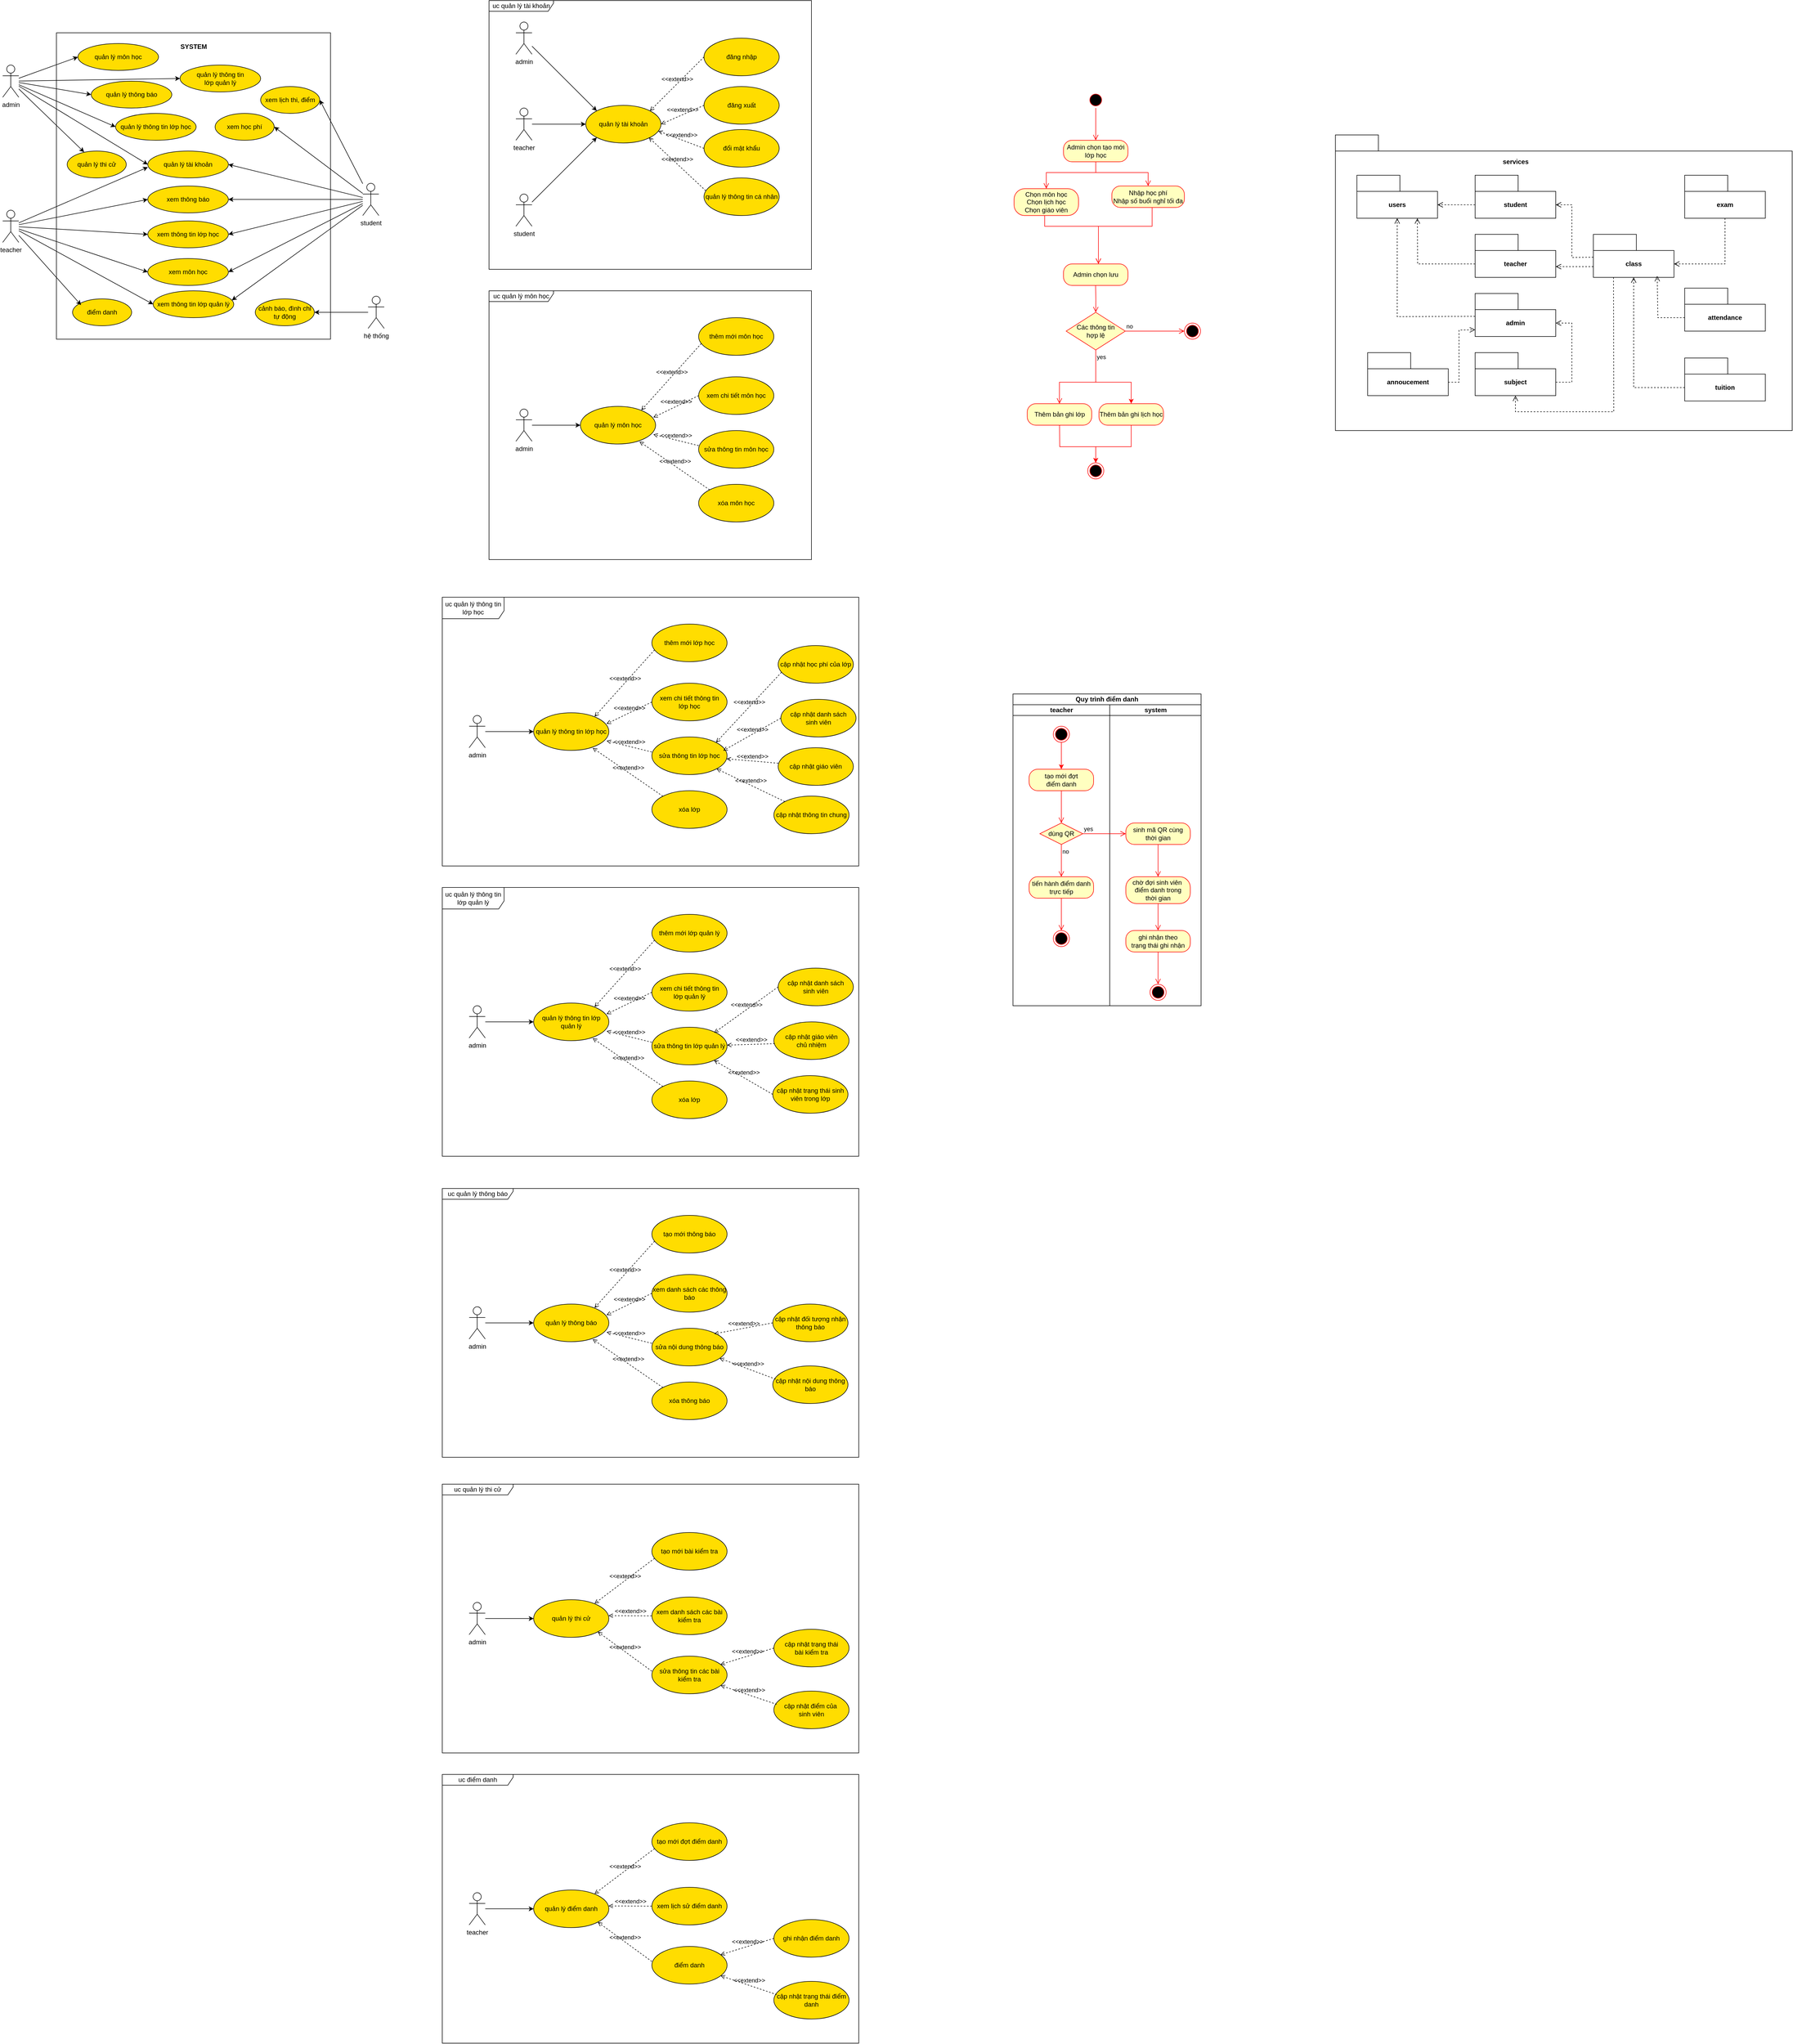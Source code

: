 <mxfile version="24.7.8">
  <diagram name="diagram" id="Dv0DjW6ODSodo622jdhD">
    <mxGraphModel dx="1395" dy="697" grid="1" gridSize="10" guides="1" tooltips="1" connect="1" arrows="1" fold="1" page="1" pageScale="1" pageWidth="850" pageHeight="1100" math="0" shadow="0">
      <root>
        <mxCell id="0" />
        <mxCell id="1" parent="0" />
        <mxCell id="mtToMyqUitV6mDAlZwtL-11" value="" style="group" vertex="1" connectable="0" parent="1">
          <mxGeometry x="170" y="80" width="510" height="570" as="geometry" />
        </mxCell>
        <mxCell id="mtToMyqUitV6mDAlZwtL-8" value="" style="rounded=0;whiteSpace=wrap;html=1;movable=1;resizable=1;rotatable=1;deletable=1;editable=1;locked=0;connectable=1;" vertex="1" parent="mtToMyqUitV6mDAlZwtL-11">
          <mxGeometry width="510" height="570" as="geometry" />
        </mxCell>
        <mxCell id="mtToMyqUitV6mDAlZwtL-9" value="&lt;b&gt;SYSTEM&lt;/b&gt;" style="text;html=1;align=center;verticalAlign=middle;whiteSpace=wrap;rounded=0;" vertex="1" parent="mtToMyqUitV6mDAlZwtL-11">
          <mxGeometry x="214.737" y="10.4" width="80.526" height="31.2" as="geometry" />
        </mxCell>
        <mxCell id="mtToMyqUitV6mDAlZwtL-30" value="quản lý tài khoản" style="ellipse;whiteSpace=wrap;html=1;fillColor=#FFDD00;" vertex="1" parent="mtToMyqUitV6mDAlZwtL-11">
          <mxGeometry x="170" y="220" width="150" height="50" as="geometry" />
        </mxCell>
        <mxCell id="mtToMyqUitV6mDAlZwtL-31" value="quản lý môn học" style="ellipse;whiteSpace=wrap;html=1;fillColor=#FFDD00;" vertex="1" parent="mtToMyqUitV6mDAlZwtL-11">
          <mxGeometry x="40" y="20" width="150" height="50" as="geometry" />
        </mxCell>
        <mxCell id="mtToMyqUitV6mDAlZwtL-32" value="xem môn học" style="ellipse;whiteSpace=wrap;html=1;fillColor=#FFDD00;" vertex="1" parent="mtToMyqUitV6mDAlZwtL-11">
          <mxGeometry x="170" y="420" width="150" height="50" as="geometry" />
        </mxCell>
        <mxCell id="mtToMyqUitV6mDAlZwtL-33" value="quản lý thông tin lớp học" style="ellipse;whiteSpace=wrap;html=1;fillColor=#FFDD00;" vertex="1" parent="mtToMyqUitV6mDAlZwtL-11">
          <mxGeometry x="110" y="150" width="150" height="50" as="geometry" />
        </mxCell>
        <mxCell id="mtToMyqUitV6mDAlZwtL-34" value="xem thông tin lớp học" style="ellipse;whiteSpace=wrap;html=1;fillColor=#FFDD00;" vertex="1" parent="mtToMyqUitV6mDAlZwtL-11">
          <mxGeometry x="170" y="350" width="150" height="50" as="geometry" />
        </mxCell>
        <mxCell id="mtToMyqUitV6mDAlZwtL-35" value="quản lý thông báo" style="ellipse;whiteSpace=wrap;html=1;fillColor=#FFDD00;" vertex="1" parent="mtToMyqUitV6mDAlZwtL-11">
          <mxGeometry x="64.74" y="90" width="150" height="50" as="geometry" />
        </mxCell>
        <mxCell id="mtToMyqUitV6mDAlZwtL-36" value="xem thông báo" style="ellipse;whiteSpace=wrap;html=1;fillColor=#FFDD00;" vertex="1" parent="mtToMyqUitV6mDAlZwtL-11">
          <mxGeometry x="170" y="285" width="150" height="50" as="geometry" />
        </mxCell>
        <mxCell id="mtToMyqUitV6mDAlZwtL-37" value="quản lý thông tin &lt;br&gt;lớp quản lý" style="ellipse;whiteSpace=wrap;html=1;fillColor=#FFDD00;" vertex="1" parent="mtToMyqUitV6mDAlZwtL-11">
          <mxGeometry x="230" y="60" width="150" height="50" as="geometry" />
        </mxCell>
        <mxCell id="mtToMyqUitV6mDAlZwtL-38" value="xem thông tin lớp quản lý" style="ellipse;whiteSpace=wrap;html=1;fillColor=#FFDD00;" vertex="1" parent="mtToMyqUitV6mDAlZwtL-11">
          <mxGeometry x="180" y="480" width="150" height="50" as="geometry" />
        </mxCell>
        <mxCell id="mtToMyqUitV6mDAlZwtL-39" value="xem học phí" style="ellipse;whiteSpace=wrap;html=1;fillColor=#FFDD00;" vertex="1" parent="mtToMyqUitV6mDAlZwtL-11">
          <mxGeometry x="295.26" y="150" width="110" height="50" as="geometry" />
        </mxCell>
        <mxCell id="mtToMyqUitV6mDAlZwtL-41" value="cảnh báo, đình chỉ tự động" style="ellipse;whiteSpace=wrap;html=1;fillColor=#FFDD00;" vertex="1" parent="mtToMyqUitV6mDAlZwtL-11">
          <mxGeometry x="370" y="495" width="110" height="50" as="geometry" />
        </mxCell>
        <mxCell id="mtToMyqUitV6mDAlZwtL-43" value="xem lịch thi, điểm" style="ellipse;whiteSpace=wrap;html=1;fillColor=#FFDD00;" vertex="1" parent="mtToMyqUitV6mDAlZwtL-11">
          <mxGeometry x="380" y="100" width="110" height="50" as="geometry" />
        </mxCell>
        <mxCell id="mtToMyqUitV6mDAlZwtL-40" value="điểm danh" style="ellipse;whiteSpace=wrap;html=1;fillColor=#FFDD00;" vertex="1" parent="mtToMyqUitV6mDAlZwtL-11">
          <mxGeometry x="30" y="495" width="110" height="50" as="geometry" />
        </mxCell>
        <mxCell id="mtToMyqUitV6mDAlZwtL-42" value="quản lý thi cử" style="ellipse;whiteSpace=wrap;html=1;fillColor=#FFDD00;" vertex="1" parent="mtToMyqUitV6mDAlZwtL-11">
          <mxGeometry x="20" y="220" width="110" height="50" as="geometry" />
        </mxCell>
        <mxCell id="mtToMyqUitV6mDAlZwtL-53" style="edgeStyle=none;rounded=0;orthogonalLoop=1;jettySize=auto;html=1;entryX=1;entryY=0.5;entryDx=0;entryDy=0;" edge="1" parent="1" source="mtToMyqUitV6mDAlZwtL-1" target="mtToMyqUitV6mDAlZwtL-30">
          <mxGeometry relative="1" as="geometry" />
        </mxCell>
        <mxCell id="mtToMyqUitV6mDAlZwtL-56" style="edgeStyle=none;rounded=0;orthogonalLoop=1;jettySize=auto;html=1;entryX=1;entryY=0.5;entryDx=0;entryDy=0;" edge="1" parent="1" source="mtToMyqUitV6mDAlZwtL-1" target="mtToMyqUitV6mDAlZwtL-32">
          <mxGeometry relative="1" as="geometry" />
        </mxCell>
        <mxCell id="mtToMyqUitV6mDAlZwtL-59" style="edgeStyle=none;rounded=0;orthogonalLoop=1;jettySize=auto;html=1;entryX=1;entryY=0.5;entryDx=0;entryDy=0;" edge="1" parent="1" source="mtToMyqUitV6mDAlZwtL-1" target="mtToMyqUitV6mDAlZwtL-34">
          <mxGeometry relative="1" as="geometry" />
        </mxCell>
        <mxCell id="mtToMyqUitV6mDAlZwtL-70" style="edgeStyle=none;rounded=0;orthogonalLoop=1;jettySize=auto;html=1;entryX=1;entryY=0.5;entryDx=0;entryDy=0;" edge="1" parent="1" source="mtToMyqUitV6mDAlZwtL-1" target="mtToMyqUitV6mDAlZwtL-39">
          <mxGeometry relative="1" as="geometry" />
        </mxCell>
        <mxCell id="mtToMyqUitV6mDAlZwtL-71" style="edgeStyle=none;rounded=0;orthogonalLoop=1;jettySize=auto;html=1;entryX=1;entryY=0.5;entryDx=0;entryDy=0;" edge="1" parent="1" source="mtToMyqUitV6mDAlZwtL-1" target="mtToMyqUitV6mDAlZwtL-43">
          <mxGeometry relative="1" as="geometry" />
        </mxCell>
        <mxCell id="mtToMyqUitV6mDAlZwtL-1" value="student" style="shape=umlActor;verticalLabelPosition=bottom;verticalAlign=top;html=1;outlineConnect=0;" vertex="1" parent="1">
          <mxGeometry x="740" y="360" width="30" height="60" as="geometry" />
        </mxCell>
        <mxCell id="mtToMyqUitV6mDAlZwtL-60" style="edgeStyle=none;rounded=0;orthogonalLoop=1;jettySize=auto;html=1;entryX=0;entryY=0.5;entryDx=0;entryDy=0;" edge="1" parent="1" source="mtToMyqUitV6mDAlZwtL-4" target="mtToMyqUitV6mDAlZwtL-34">
          <mxGeometry relative="1" as="geometry" />
        </mxCell>
        <mxCell id="mtToMyqUitV6mDAlZwtL-64" style="edgeStyle=none;rounded=0;orthogonalLoop=1;jettySize=auto;html=1;entryX=0;entryY=0.5;entryDx=0;entryDy=0;" edge="1" parent="1" source="mtToMyqUitV6mDAlZwtL-4" target="mtToMyqUitV6mDAlZwtL-36">
          <mxGeometry relative="1" as="geometry" />
        </mxCell>
        <mxCell id="mtToMyqUitV6mDAlZwtL-66" style="edgeStyle=none;rounded=0;orthogonalLoop=1;jettySize=auto;html=1;entryX=0;entryY=0.5;entryDx=0;entryDy=0;" edge="1" parent="1" source="mtToMyqUitV6mDAlZwtL-4" target="mtToMyqUitV6mDAlZwtL-38">
          <mxGeometry relative="1" as="geometry" />
        </mxCell>
        <mxCell id="mtToMyqUitV6mDAlZwtL-4" value="teacher" style="shape=umlActor;verticalLabelPosition=bottom;verticalAlign=top;html=1;outlineConnect=0;" vertex="1" parent="1">
          <mxGeometry x="70" y="410" width="30" height="60" as="geometry" />
        </mxCell>
        <mxCell id="mtToMyqUitV6mDAlZwtL-49" style="edgeStyle=none;rounded=0;orthogonalLoop=1;jettySize=auto;html=1;entryX=0;entryY=0.5;entryDx=0;entryDy=0;" edge="1" parent="1" source="mtToMyqUitV6mDAlZwtL-5" target="mtToMyqUitV6mDAlZwtL-30">
          <mxGeometry relative="1" as="geometry" />
        </mxCell>
        <mxCell id="mtToMyqUitV6mDAlZwtL-55" style="edgeStyle=none;rounded=0;orthogonalLoop=1;jettySize=auto;html=1;entryX=0;entryY=0.5;entryDx=0;entryDy=0;" edge="1" parent="1" source="mtToMyqUitV6mDAlZwtL-5" target="mtToMyqUitV6mDAlZwtL-31">
          <mxGeometry relative="1" as="geometry" />
        </mxCell>
        <mxCell id="mtToMyqUitV6mDAlZwtL-58" style="edgeStyle=none;rounded=0;orthogonalLoop=1;jettySize=auto;html=1;entryX=0;entryY=0.5;entryDx=0;entryDy=0;" edge="1" parent="1" source="mtToMyqUitV6mDAlZwtL-5" target="mtToMyqUitV6mDAlZwtL-33">
          <mxGeometry relative="1" as="geometry" />
        </mxCell>
        <mxCell id="mtToMyqUitV6mDAlZwtL-62" style="edgeStyle=none;rounded=0;orthogonalLoop=1;jettySize=auto;html=1;entryX=0;entryY=0.5;entryDx=0;entryDy=0;" edge="1" parent="1" source="mtToMyqUitV6mDAlZwtL-5" target="mtToMyqUitV6mDAlZwtL-35">
          <mxGeometry relative="1" as="geometry" />
        </mxCell>
        <mxCell id="mtToMyqUitV6mDAlZwtL-65" style="edgeStyle=none;rounded=0;orthogonalLoop=1;jettySize=auto;html=1;entryX=0;entryY=0.5;entryDx=0;entryDy=0;" edge="1" parent="1" source="mtToMyqUitV6mDAlZwtL-5" target="mtToMyqUitV6mDAlZwtL-37">
          <mxGeometry relative="1" as="geometry" />
        </mxCell>
        <mxCell id="mtToMyqUitV6mDAlZwtL-5" value="admin" style="shape=umlActor;verticalLabelPosition=bottom;verticalAlign=top;html=1;outlineConnect=0;" vertex="1" parent="1">
          <mxGeometry x="70" y="140" width="30" height="60" as="geometry" />
        </mxCell>
        <mxCell id="mtToMyqUitV6mDAlZwtL-69" style="edgeStyle=none;rounded=0;orthogonalLoop=1;jettySize=auto;html=1;entryX=1;entryY=0.5;entryDx=0;entryDy=0;" edge="1" parent="1" source="mtToMyqUitV6mDAlZwtL-15" target="mtToMyqUitV6mDAlZwtL-41">
          <mxGeometry relative="1" as="geometry" />
        </mxCell>
        <mxCell id="mtToMyqUitV6mDAlZwtL-15" value="hệ thống" style="shape=umlActor;verticalLabelPosition=bottom;verticalAlign=top;html=1;" vertex="1" parent="1">
          <mxGeometry x="750" y="570" width="30" height="60" as="geometry" />
        </mxCell>
        <mxCell id="mtToMyqUitV6mDAlZwtL-61" style="edgeStyle=none;rounded=0;orthogonalLoop=1;jettySize=auto;html=1;entryX=0.001;entryY=0.6;entryDx=0;entryDy=0;entryPerimeter=0;" edge="1" parent="1" source="mtToMyqUitV6mDAlZwtL-4" target="mtToMyqUitV6mDAlZwtL-30">
          <mxGeometry relative="1" as="geometry" />
        </mxCell>
        <mxCell id="mtToMyqUitV6mDAlZwtL-63" style="edgeStyle=none;rounded=0;orthogonalLoop=1;jettySize=auto;html=1;entryX=1;entryY=0.5;entryDx=0;entryDy=0;" edge="1" parent="1" source="mtToMyqUitV6mDAlZwtL-1" target="mtToMyqUitV6mDAlZwtL-36">
          <mxGeometry relative="1" as="geometry" />
        </mxCell>
        <mxCell id="mtToMyqUitV6mDAlZwtL-67" style="edgeStyle=none;rounded=0;orthogonalLoop=1;jettySize=auto;html=1;entryX=0.976;entryY=0.354;entryDx=0;entryDy=0;entryPerimeter=0;" edge="1" parent="1" source="mtToMyqUitV6mDAlZwtL-1" target="mtToMyqUitV6mDAlZwtL-38">
          <mxGeometry relative="1" as="geometry" />
        </mxCell>
        <mxCell id="mtToMyqUitV6mDAlZwtL-68" style="edgeStyle=none;rounded=0;orthogonalLoop=1;jettySize=auto;html=1;entryX=0.144;entryY=0.229;entryDx=0;entryDy=0;entryPerimeter=0;" edge="1" parent="1" source="mtToMyqUitV6mDAlZwtL-4" target="mtToMyqUitV6mDAlZwtL-40">
          <mxGeometry relative="1" as="geometry" />
        </mxCell>
        <mxCell id="mtToMyqUitV6mDAlZwtL-57" style="edgeStyle=none;rounded=0;orthogonalLoop=1;jettySize=auto;html=1;entryX=0;entryY=0.5;entryDx=0;entryDy=0;" edge="1" parent="1" source="mtToMyqUitV6mDAlZwtL-4" target="mtToMyqUitV6mDAlZwtL-32">
          <mxGeometry relative="1" as="geometry" />
        </mxCell>
        <mxCell id="mtToMyqUitV6mDAlZwtL-74" style="edgeStyle=none;rounded=0;orthogonalLoop=1;jettySize=auto;html=1;entryX=0.287;entryY=0.04;entryDx=0;entryDy=0;entryPerimeter=0;" edge="1" parent="1" source="mtToMyqUitV6mDAlZwtL-5" target="mtToMyqUitV6mDAlZwtL-42">
          <mxGeometry relative="1" as="geometry" />
        </mxCell>
        <mxCell id="mtToMyqUitV6mDAlZwtL-81" style="edgeStyle=none;rounded=0;orthogonalLoop=1;jettySize=auto;html=1;entryX=0;entryY=0;entryDx=0;entryDy=0;" edge="1" parent="1" source="mtToMyqUitV6mDAlZwtL-75" target="mtToMyqUitV6mDAlZwtL-80">
          <mxGeometry relative="1" as="geometry" />
        </mxCell>
        <mxCell id="mtToMyqUitV6mDAlZwtL-75" value="admin" style="shape=umlActor;verticalLabelPosition=bottom;verticalAlign=top;html=1;outlineConnect=0;" vertex="1" parent="1">
          <mxGeometry x="1025" y="60" width="30" height="60" as="geometry" />
        </mxCell>
        <mxCell id="mtToMyqUitV6mDAlZwtL-83" style="edgeStyle=none;rounded=0;orthogonalLoop=1;jettySize=auto;html=1;entryX=0;entryY=1;entryDx=0;entryDy=0;" edge="1" parent="1" source="mtToMyqUitV6mDAlZwtL-76" target="mtToMyqUitV6mDAlZwtL-80">
          <mxGeometry relative="1" as="geometry" />
        </mxCell>
        <mxCell id="mtToMyqUitV6mDAlZwtL-76" value="student" style="shape=umlActor;verticalLabelPosition=bottom;verticalAlign=top;html=1;outlineConnect=0;" vertex="1" parent="1">
          <mxGeometry x="1025" y="380" width="30" height="60" as="geometry" />
        </mxCell>
        <mxCell id="mtToMyqUitV6mDAlZwtL-82" style="edgeStyle=none;rounded=0;orthogonalLoop=1;jettySize=auto;html=1;entryX=0;entryY=0.5;entryDx=0;entryDy=0;" edge="1" parent="1" source="mtToMyqUitV6mDAlZwtL-78" target="mtToMyqUitV6mDAlZwtL-80">
          <mxGeometry relative="1" as="geometry" />
        </mxCell>
        <mxCell id="mtToMyqUitV6mDAlZwtL-78" value="teacher" style="shape=umlActor;verticalLabelPosition=bottom;verticalAlign=top;html=1;outlineConnect=0;" vertex="1" parent="1">
          <mxGeometry x="1025" y="220" width="30" height="60" as="geometry" />
        </mxCell>
        <mxCell id="mtToMyqUitV6mDAlZwtL-79" value="uc quản lý tài khoản" style="shape=umlFrame;whiteSpace=wrap;html=1;pointerEvents=0;fillColor=#FFFFFF;width=120;height=20;strokeColor=#000000;" vertex="1" parent="1">
          <mxGeometry x="975" y="20" width="600" height="500" as="geometry" />
        </mxCell>
        <mxCell id="mtToMyqUitV6mDAlZwtL-80" value="quản lý tài khoản" style="ellipse;whiteSpace=wrap;html=1;fillColor=#FFDD00;" vertex="1" parent="1">
          <mxGeometry x="1155" y="215" width="140" height="70" as="geometry" />
        </mxCell>
        <mxCell id="mtToMyqUitV6mDAlZwtL-84" value="đăng nhập" style="ellipse;whiteSpace=wrap;html=1;fillColor=#FFDD00;" vertex="1" parent="1">
          <mxGeometry x="1375" y="90" width="140" height="70" as="geometry" />
        </mxCell>
        <mxCell id="mtToMyqUitV6mDAlZwtL-86" value="đăng xuất" style="ellipse;whiteSpace=wrap;html=1;fillColor=#FFDD00;" vertex="1" parent="1">
          <mxGeometry x="1375" y="180" width="140" height="70" as="geometry" />
        </mxCell>
        <mxCell id="mtToMyqUitV6mDAlZwtL-87" value="quản lý thông tin cá nhân" style="ellipse;whiteSpace=wrap;html=1;fillColor=#FFDD00;" vertex="1" parent="1">
          <mxGeometry x="1375" y="350" width="140" height="70" as="geometry" />
        </mxCell>
        <mxCell id="mtToMyqUitV6mDAlZwtL-89" value="&amp;lt;&amp;lt;extend&amp;gt;&amp;gt;" style="html=1;verticalAlign=bottom;labelBackgroundColor=none;endArrow=open;endFill=0;dashed=1;rounded=0;exitX=0;exitY=0.5;exitDx=0;exitDy=0;entryX=1;entryY=0;entryDx=0;entryDy=0;" edge="1" parent="1" source="mtToMyqUitV6mDAlZwtL-84" target="mtToMyqUitV6mDAlZwtL-80">
          <mxGeometry width="160" relative="1" as="geometry">
            <mxPoint x="1225" y="210" as="sourcePoint" />
            <mxPoint x="1385" y="210" as="targetPoint" />
          </mxGeometry>
        </mxCell>
        <mxCell id="mtToMyqUitV6mDAlZwtL-90" value="&amp;lt;&amp;lt;extend&amp;gt;&amp;gt;" style="html=1;verticalAlign=bottom;labelBackgroundColor=none;endArrow=open;endFill=0;dashed=1;rounded=0;exitX=0;exitY=0.5;exitDx=0;exitDy=0;entryX=1;entryY=0.5;entryDx=0;entryDy=0;" edge="1" parent="1" source="mtToMyqUitV6mDAlZwtL-86" target="mtToMyqUitV6mDAlZwtL-80">
          <mxGeometry x="-0.007" width="160" relative="1" as="geometry">
            <mxPoint x="1385" y="135" as="sourcePoint" />
            <mxPoint x="1284" y="235" as="targetPoint" />
            <mxPoint as="offset" />
          </mxGeometry>
        </mxCell>
        <mxCell id="mtToMyqUitV6mDAlZwtL-91" value="&amp;lt;&amp;lt;extend&amp;gt;&amp;gt;" style="html=1;verticalAlign=bottom;labelBackgroundColor=none;endArrow=open;endFill=0;dashed=1;rounded=0;exitX=0.024;exitY=0.34;exitDx=0;exitDy=0;entryX=0.839;entryY=0.856;entryDx=0;entryDy=0;exitPerimeter=0;entryPerimeter=0;" edge="1" parent="1" source="mtToMyqUitV6mDAlZwtL-87" target="mtToMyqUitV6mDAlZwtL-80">
          <mxGeometry width="160" relative="1" as="geometry">
            <mxPoint x="1385" y="260" as="sourcePoint" />
            <mxPoint x="1305" y="260" as="targetPoint" />
          </mxGeometry>
        </mxCell>
        <mxCell id="mtToMyqUitV6mDAlZwtL-92" value="đổi mật khẩu" style="ellipse;whiteSpace=wrap;html=1;fillColor=#FFDD00;" vertex="1" parent="1">
          <mxGeometry x="1375" y="260" width="140" height="70" as="geometry" />
        </mxCell>
        <mxCell id="mtToMyqUitV6mDAlZwtL-93" value="&amp;lt;&amp;lt;extend&amp;gt;&amp;gt;" style="html=1;verticalAlign=bottom;labelBackgroundColor=none;endArrow=open;endFill=0;dashed=1;rounded=0;exitX=0;exitY=0.5;exitDx=0;exitDy=0;entryX=0.964;entryY=0.682;entryDx=0;entryDy=0;entryPerimeter=0;" edge="1" parent="1" source="mtToMyqUitV6mDAlZwtL-92" target="mtToMyqUitV6mDAlZwtL-80">
          <mxGeometry x="-0.007" width="160" relative="1" as="geometry">
            <mxPoint x="1385" y="225" as="sourcePoint" />
            <mxPoint x="1305" y="260" as="targetPoint" />
            <mxPoint as="offset" />
          </mxGeometry>
        </mxCell>
        <mxCell id="mtToMyqUitV6mDAlZwtL-94" value="uc quản lý môn học" style="shape=umlFrame;whiteSpace=wrap;html=1;pointerEvents=0;fillColor=#FFFFFF;width=120;height=20;strokeColor=#000000;" vertex="1" parent="1">
          <mxGeometry x="975" y="560" width="600" height="500" as="geometry" />
        </mxCell>
        <mxCell id="mtToMyqUitV6mDAlZwtL-101" style="edgeStyle=none;rounded=0;orthogonalLoop=1;jettySize=auto;html=1;entryX=0;entryY=0.5;entryDx=0;entryDy=0;" edge="1" parent="1" source="mtToMyqUitV6mDAlZwtL-95" target="mtToMyqUitV6mDAlZwtL-96">
          <mxGeometry relative="1" as="geometry" />
        </mxCell>
        <mxCell id="mtToMyqUitV6mDAlZwtL-95" value="admin" style="shape=umlActor;verticalLabelPosition=bottom;verticalAlign=top;html=1;outlineConnect=0;" vertex="1" parent="1">
          <mxGeometry x="1025" y="780" width="30" height="60" as="geometry" />
        </mxCell>
        <mxCell id="mtToMyqUitV6mDAlZwtL-96" value="quản lý môn học" style="ellipse;whiteSpace=wrap;html=1;fillColor=#FFDD00;" vertex="1" parent="1">
          <mxGeometry x="1145" y="775" width="140" height="70" as="geometry" />
        </mxCell>
        <mxCell id="mtToMyqUitV6mDAlZwtL-97" value="thêm mới môn học" style="ellipse;whiteSpace=wrap;html=1;fillColor=#FFDD00;" vertex="1" parent="1">
          <mxGeometry x="1365" y="610" width="140" height="70" as="geometry" />
        </mxCell>
        <mxCell id="mtToMyqUitV6mDAlZwtL-98" value="xem chi tiết môn học" style="ellipse;whiteSpace=wrap;html=1;fillColor=#FFDD00;" vertex="1" parent="1">
          <mxGeometry x="1365" y="720" width="140" height="70" as="geometry" />
        </mxCell>
        <mxCell id="mtToMyqUitV6mDAlZwtL-99" value="sửa thông tin môn học" style="ellipse;whiteSpace=wrap;html=1;fillColor=#FFDD00;" vertex="1" parent="1">
          <mxGeometry x="1365" y="820" width="140" height="70" as="geometry" />
        </mxCell>
        <mxCell id="mtToMyqUitV6mDAlZwtL-100" value="xóa môn học" style="ellipse;whiteSpace=wrap;html=1;fillColor=#FFDD00;" vertex="1" parent="1">
          <mxGeometry x="1365" y="920" width="140" height="70" as="geometry" />
        </mxCell>
        <mxCell id="mtToMyqUitV6mDAlZwtL-102" value="&amp;lt;&amp;lt;extend&amp;gt;&amp;gt;" style="html=1;verticalAlign=bottom;labelBackgroundColor=none;endArrow=open;endFill=0;dashed=1;rounded=0;exitX=0.036;exitY=0.686;exitDx=0;exitDy=0;entryX=0.81;entryY=0.102;entryDx=0;entryDy=0;exitPerimeter=0;entryPerimeter=0;" edge="1" parent="1" source="mtToMyqUitV6mDAlZwtL-97" target="mtToMyqUitV6mDAlZwtL-96">
          <mxGeometry x="-0.007" width="160" relative="1" as="geometry">
            <mxPoint x="1345" y="685" as="sourcePoint" />
            <mxPoint x="1265" y="720" as="targetPoint" />
            <mxPoint as="offset" />
          </mxGeometry>
        </mxCell>
        <mxCell id="mtToMyqUitV6mDAlZwtL-104" value="&amp;lt;&amp;lt;extend&amp;gt;&amp;gt;" style="html=1;verticalAlign=bottom;labelBackgroundColor=none;endArrow=open;endFill=0;dashed=1;rounded=0;exitX=0;exitY=0.5;exitDx=0;exitDy=0;entryX=0.97;entryY=0.293;entryDx=0;entryDy=0;entryPerimeter=0;" edge="1" parent="1" source="mtToMyqUitV6mDAlZwtL-98" target="mtToMyqUitV6mDAlZwtL-96">
          <mxGeometry x="-0.007" width="160" relative="1" as="geometry">
            <mxPoint x="1380" y="668" as="sourcePoint" />
            <mxPoint x="1268" y="792" as="targetPoint" />
            <mxPoint as="offset" />
          </mxGeometry>
        </mxCell>
        <mxCell id="mtToMyqUitV6mDAlZwtL-105" value="&amp;lt;&amp;lt;extend&amp;gt;&amp;gt;" style="html=1;verticalAlign=bottom;labelBackgroundColor=none;endArrow=open;endFill=0;dashed=1;rounded=0;exitX=0;exitY=0.4;exitDx=0;exitDy=0;entryX=0.97;entryY=0.745;entryDx=0;entryDy=0;entryPerimeter=0;exitPerimeter=0;" edge="1" parent="1" source="mtToMyqUitV6mDAlZwtL-99" target="mtToMyqUitV6mDAlZwtL-96">
          <mxGeometry x="-0.007" width="160" relative="1" as="geometry">
            <mxPoint x="1375" y="765" as="sourcePoint" />
            <mxPoint x="1292" y="806" as="targetPoint" />
            <mxPoint as="offset" />
          </mxGeometry>
        </mxCell>
        <mxCell id="mtToMyqUitV6mDAlZwtL-106" value="&amp;lt;&amp;lt;extend&amp;gt;&amp;gt;" style="html=1;verticalAlign=bottom;labelBackgroundColor=none;endArrow=open;endFill=0;dashed=1;rounded=0;exitX=0;exitY=0;exitDx=0;exitDy=0;entryX=0.786;entryY=0.936;entryDx=0;entryDy=0;entryPerimeter=0;" edge="1" parent="1" source="mtToMyqUitV6mDAlZwtL-100" target="mtToMyqUitV6mDAlZwtL-96">
          <mxGeometry x="-0.007" width="160" relative="1" as="geometry">
            <mxPoint x="1375" y="858" as="sourcePoint" />
            <mxPoint x="1291" y="837" as="targetPoint" />
            <mxPoint as="offset" />
          </mxGeometry>
        </mxCell>
        <mxCell id="mtToMyqUitV6mDAlZwtL-107" value="uc quản lý thông tin lớp học" style="shape=umlFrame;whiteSpace=wrap;html=1;pointerEvents=0;fillColor=#FFFFFF;width=115;height=40;strokeColor=#000000;" vertex="1" parent="1">
          <mxGeometry x="888" y="1130" width="775" height="500" as="geometry" />
        </mxCell>
        <mxCell id="mtToMyqUitV6mDAlZwtL-108" style="edgeStyle=none;rounded=0;orthogonalLoop=1;jettySize=auto;html=1;entryX=0;entryY=0.5;entryDx=0;entryDy=0;" edge="1" source="mtToMyqUitV6mDAlZwtL-109" target="mtToMyqUitV6mDAlZwtL-110" parent="1">
          <mxGeometry relative="1" as="geometry" />
        </mxCell>
        <mxCell id="mtToMyqUitV6mDAlZwtL-109" value="admin" style="shape=umlActor;verticalLabelPosition=bottom;verticalAlign=top;html=1;outlineConnect=0;" vertex="1" parent="1">
          <mxGeometry x="938" y="1350" width="30" height="60" as="geometry" />
        </mxCell>
        <mxCell id="mtToMyqUitV6mDAlZwtL-110" value="quản lý thông tin lớp học" style="ellipse;whiteSpace=wrap;html=1;fillColor=#FFDD00;" vertex="1" parent="1">
          <mxGeometry x="1058" y="1345" width="140" height="70" as="geometry" />
        </mxCell>
        <mxCell id="mtToMyqUitV6mDAlZwtL-111" value="thêm mới lớp học" style="ellipse;whiteSpace=wrap;html=1;fillColor=#FFDD00;" vertex="1" parent="1">
          <mxGeometry x="1278" y="1180" width="140" height="70" as="geometry" />
        </mxCell>
        <mxCell id="mtToMyqUitV6mDAlZwtL-112" value="xem chi tiết thông tin &lt;br&gt;lớp học" style="ellipse;whiteSpace=wrap;html=1;fillColor=#FFDD00;" vertex="1" parent="1">
          <mxGeometry x="1278" y="1290" width="140" height="70" as="geometry" />
        </mxCell>
        <mxCell id="mtToMyqUitV6mDAlZwtL-113" value="sửa thông tin lớp học" style="ellipse;whiteSpace=wrap;html=1;fillColor=#FFDD00;" vertex="1" parent="1">
          <mxGeometry x="1278" y="1390" width="140" height="70" as="geometry" />
        </mxCell>
        <mxCell id="mtToMyqUitV6mDAlZwtL-114" value="xóa lớp" style="ellipse;whiteSpace=wrap;html=1;fillColor=#FFDD00;" vertex="1" parent="1">
          <mxGeometry x="1278" y="1490" width="140" height="70" as="geometry" />
        </mxCell>
        <mxCell id="mtToMyqUitV6mDAlZwtL-115" value="&amp;lt;&amp;lt;extend&amp;gt;&amp;gt;" style="html=1;verticalAlign=bottom;labelBackgroundColor=none;endArrow=open;endFill=0;dashed=1;rounded=0;exitX=0.036;exitY=0.686;exitDx=0;exitDy=0;entryX=0.81;entryY=0.102;entryDx=0;entryDy=0;exitPerimeter=0;entryPerimeter=0;" edge="1" source="mtToMyqUitV6mDAlZwtL-111" target="mtToMyqUitV6mDAlZwtL-110" parent="1">
          <mxGeometry x="-0.007" width="160" relative="1" as="geometry">
            <mxPoint x="1258" y="1255" as="sourcePoint" />
            <mxPoint x="1178" y="1290" as="targetPoint" />
            <mxPoint as="offset" />
          </mxGeometry>
        </mxCell>
        <mxCell id="mtToMyqUitV6mDAlZwtL-116" value="&amp;lt;&amp;lt;extend&amp;gt;&amp;gt;" style="html=1;verticalAlign=bottom;labelBackgroundColor=none;endArrow=open;endFill=0;dashed=1;rounded=0;exitX=0;exitY=0.5;exitDx=0;exitDy=0;entryX=0.97;entryY=0.293;entryDx=0;entryDy=0;entryPerimeter=0;" edge="1" source="mtToMyqUitV6mDAlZwtL-112" target="mtToMyqUitV6mDAlZwtL-110" parent="1">
          <mxGeometry x="-0.007" width="160" relative="1" as="geometry">
            <mxPoint x="1293" y="1238" as="sourcePoint" />
            <mxPoint x="1181" y="1362" as="targetPoint" />
            <mxPoint as="offset" />
          </mxGeometry>
        </mxCell>
        <mxCell id="mtToMyqUitV6mDAlZwtL-117" value="&amp;lt;&amp;lt;extend&amp;gt;&amp;gt;" style="html=1;verticalAlign=bottom;labelBackgroundColor=none;endArrow=open;endFill=0;dashed=1;rounded=0;exitX=0;exitY=0.4;exitDx=0;exitDy=0;entryX=0.97;entryY=0.745;entryDx=0;entryDy=0;entryPerimeter=0;exitPerimeter=0;" edge="1" source="mtToMyqUitV6mDAlZwtL-113" target="mtToMyqUitV6mDAlZwtL-110" parent="1">
          <mxGeometry x="-0.007" width="160" relative="1" as="geometry">
            <mxPoint x="1288" y="1335" as="sourcePoint" />
            <mxPoint x="1205" y="1376" as="targetPoint" />
            <mxPoint as="offset" />
          </mxGeometry>
        </mxCell>
        <mxCell id="mtToMyqUitV6mDAlZwtL-118" value="&amp;lt;&amp;lt;extend&amp;gt;&amp;gt;" style="html=1;verticalAlign=bottom;labelBackgroundColor=none;endArrow=open;endFill=0;dashed=1;rounded=0;exitX=0;exitY=0;exitDx=0;exitDy=0;entryX=0.786;entryY=0.936;entryDx=0;entryDy=0;entryPerimeter=0;" edge="1" source="mtToMyqUitV6mDAlZwtL-114" target="mtToMyqUitV6mDAlZwtL-110" parent="1">
          <mxGeometry x="-0.007" width="160" relative="1" as="geometry">
            <mxPoint x="1288" y="1428" as="sourcePoint" />
            <mxPoint x="1204" y="1407" as="targetPoint" />
            <mxPoint as="offset" />
          </mxGeometry>
        </mxCell>
        <mxCell id="mtToMyqUitV6mDAlZwtL-119" value="cập nhật học phí của lớp" style="ellipse;whiteSpace=wrap;html=1;fillColor=#FFDD00;" vertex="1" parent="1">
          <mxGeometry x="1513" y="1220" width="140" height="70" as="geometry" />
        </mxCell>
        <mxCell id="mtToMyqUitV6mDAlZwtL-120" value="cập nhật danh sách &lt;br&gt;sinh viên" style="ellipse;whiteSpace=wrap;html=1;fillColor=#FFDD00;" vertex="1" parent="1">
          <mxGeometry x="1518" y="1320" width="140" height="70" as="geometry" />
        </mxCell>
        <mxCell id="mtToMyqUitV6mDAlZwtL-121" value="cập nhật giáo viên" style="ellipse;whiteSpace=wrap;html=1;fillColor=#FFDD00;" vertex="1" parent="1">
          <mxGeometry x="1513" y="1410" width="140" height="70" as="geometry" />
        </mxCell>
        <mxCell id="mtToMyqUitV6mDAlZwtL-122" value="cập nhật thông tin chung" style="ellipse;whiteSpace=wrap;html=1;fillColor=#FFDD00;" vertex="1" parent="1">
          <mxGeometry x="1505" y="1500" width="140" height="70" as="geometry" />
        </mxCell>
        <mxCell id="mtToMyqUitV6mDAlZwtL-123" value="&amp;lt;&amp;lt;extend&amp;gt;&amp;gt;" style="html=1;verticalAlign=bottom;labelBackgroundColor=none;endArrow=open;endFill=0;dashed=1;rounded=0;exitX=0.044;exitY=0.71;exitDx=0;exitDy=0;entryX=1;entryY=0;entryDx=0;entryDy=0;exitPerimeter=0;" edge="1" parent="1" source="mtToMyqUitV6mDAlZwtL-119" target="mtToMyqUitV6mDAlZwtL-113">
          <mxGeometry x="-0.007" width="160" relative="1" as="geometry">
            <mxPoint x="1293" y="1238" as="sourcePoint" />
            <mxPoint x="1181" y="1362" as="targetPoint" />
            <mxPoint as="offset" />
          </mxGeometry>
        </mxCell>
        <mxCell id="mtToMyqUitV6mDAlZwtL-124" value="&amp;lt;&amp;lt;extend&amp;gt;&amp;gt;" style="html=1;verticalAlign=bottom;labelBackgroundColor=none;endArrow=open;endFill=0;dashed=1;rounded=0;exitX=0;exitY=0.5;exitDx=0;exitDy=0;entryX=0.949;entryY=0.364;entryDx=0;entryDy=0;entryPerimeter=0;" edge="1" parent="1" source="mtToMyqUitV6mDAlZwtL-120" target="mtToMyqUitV6mDAlZwtL-113">
          <mxGeometry x="-0.007" width="160" relative="1" as="geometry">
            <mxPoint x="1529" y="1280" as="sourcePoint" />
            <mxPoint x="1407" y="1410" as="targetPoint" />
            <mxPoint as="offset" />
          </mxGeometry>
        </mxCell>
        <mxCell id="mtToMyqUitV6mDAlZwtL-125" value="&amp;lt;&amp;lt;extend&amp;gt;&amp;gt;" style="html=1;verticalAlign=bottom;labelBackgroundColor=none;endArrow=open;endFill=0;dashed=1;rounded=0;exitX=0.002;exitY=0.412;exitDx=0;exitDy=0;exitPerimeter=0;" edge="1" parent="1" source="mtToMyqUitV6mDAlZwtL-121" target="mtToMyqUitV6mDAlZwtL-113">
          <mxGeometry x="-0.007" width="160" relative="1" as="geometry">
            <mxPoint x="1528" y="1365" as="sourcePoint" />
            <mxPoint x="1417" y="1420" as="targetPoint" />
            <mxPoint as="offset" />
          </mxGeometry>
        </mxCell>
        <mxCell id="mtToMyqUitV6mDAlZwtL-126" value="&amp;lt;&amp;lt;extend&amp;gt;&amp;gt;" style="html=1;verticalAlign=bottom;labelBackgroundColor=none;endArrow=open;endFill=0;dashed=1;rounded=0;exitX=0;exitY=0;exitDx=0;exitDy=0;" edge="1" parent="1" source="mtToMyqUitV6mDAlZwtL-122" target="mtToMyqUitV6mDAlZwtL-113">
          <mxGeometry x="-0.007" width="160" relative="1" as="geometry">
            <mxPoint x="1523" y="1449" as="sourcePoint" />
            <mxPoint x="1427" y="1441" as="targetPoint" />
            <mxPoint as="offset" />
          </mxGeometry>
        </mxCell>
        <mxCell id="mtToMyqUitV6mDAlZwtL-127" value="uc quản lý thông tin lớp quản lý" style="shape=umlFrame;whiteSpace=wrap;html=1;pointerEvents=0;fillColor=#FFFFFF;width=115;height=40;strokeColor=#000000;" vertex="1" parent="1">
          <mxGeometry x="888" y="1670" width="775" height="500" as="geometry" />
        </mxCell>
        <mxCell id="mtToMyqUitV6mDAlZwtL-128" style="edgeStyle=none;rounded=0;orthogonalLoop=1;jettySize=auto;html=1;entryX=0;entryY=0.5;entryDx=0;entryDy=0;" edge="1" source="mtToMyqUitV6mDAlZwtL-129" target="mtToMyqUitV6mDAlZwtL-130" parent="1">
          <mxGeometry relative="1" as="geometry" />
        </mxCell>
        <mxCell id="mtToMyqUitV6mDAlZwtL-129" value="admin" style="shape=umlActor;verticalLabelPosition=bottom;verticalAlign=top;html=1;outlineConnect=0;" vertex="1" parent="1">
          <mxGeometry x="938" y="1890" width="30" height="60" as="geometry" />
        </mxCell>
        <mxCell id="mtToMyqUitV6mDAlZwtL-130" value="quản lý thông tin lớp quản lý" style="ellipse;whiteSpace=wrap;html=1;fillColor=#FFDD00;" vertex="1" parent="1">
          <mxGeometry x="1058" y="1885" width="140" height="70" as="geometry" />
        </mxCell>
        <mxCell id="mtToMyqUitV6mDAlZwtL-131" value="thêm mới lớp quản lý" style="ellipse;whiteSpace=wrap;html=1;fillColor=#FFDD00;" vertex="1" parent="1">
          <mxGeometry x="1278" y="1720" width="140" height="70" as="geometry" />
        </mxCell>
        <mxCell id="mtToMyqUitV6mDAlZwtL-132" value="xem chi tiết thông tin &lt;br&gt;lớp quản lý" style="ellipse;whiteSpace=wrap;html=1;fillColor=#FFDD00;" vertex="1" parent="1">
          <mxGeometry x="1278" y="1830" width="140" height="70" as="geometry" />
        </mxCell>
        <mxCell id="mtToMyqUitV6mDAlZwtL-133" value="sửa thông tin lớp quản lý" style="ellipse;whiteSpace=wrap;html=1;fillColor=#FFDD00;" vertex="1" parent="1">
          <mxGeometry x="1278" y="1930" width="140" height="70" as="geometry" />
        </mxCell>
        <mxCell id="mtToMyqUitV6mDAlZwtL-134" value="xóa lớp" style="ellipse;whiteSpace=wrap;html=1;fillColor=#FFDD00;" vertex="1" parent="1">
          <mxGeometry x="1278" y="2030" width="140" height="70" as="geometry" />
        </mxCell>
        <mxCell id="mtToMyqUitV6mDAlZwtL-135" value="&amp;lt;&amp;lt;extend&amp;gt;&amp;gt;" style="html=1;verticalAlign=bottom;labelBackgroundColor=none;endArrow=open;endFill=0;dashed=1;rounded=0;exitX=0.036;exitY=0.686;exitDx=0;exitDy=0;entryX=0.81;entryY=0.102;entryDx=0;entryDy=0;exitPerimeter=0;entryPerimeter=0;" edge="1" source="mtToMyqUitV6mDAlZwtL-131" target="mtToMyqUitV6mDAlZwtL-130" parent="1">
          <mxGeometry x="-0.007" width="160" relative="1" as="geometry">
            <mxPoint x="1258" y="1795" as="sourcePoint" />
            <mxPoint x="1178" y="1830" as="targetPoint" />
            <mxPoint as="offset" />
          </mxGeometry>
        </mxCell>
        <mxCell id="mtToMyqUitV6mDAlZwtL-136" value="&amp;lt;&amp;lt;extend&amp;gt;&amp;gt;" style="html=1;verticalAlign=bottom;labelBackgroundColor=none;endArrow=open;endFill=0;dashed=1;rounded=0;exitX=0;exitY=0.5;exitDx=0;exitDy=0;entryX=0.97;entryY=0.293;entryDx=0;entryDy=0;entryPerimeter=0;" edge="1" source="mtToMyqUitV6mDAlZwtL-132" target="mtToMyqUitV6mDAlZwtL-130" parent="1">
          <mxGeometry x="-0.007" width="160" relative="1" as="geometry">
            <mxPoint x="1293" y="1778" as="sourcePoint" />
            <mxPoint x="1181" y="1902" as="targetPoint" />
            <mxPoint as="offset" />
          </mxGeometry>
        </mxCell>
        <mxCell id="mtToMyqUitV6mDAlZwtL-137" value="&amp;lt;&amp;lt;extend&amp;gt;&amp;gt;" style="html=1;verticalAlign=bottom;labelBackgroundColor=none;endArrow=open;endFill=0;dashed=1;rounded=0;exitX=0;exitY=0.4;exitDx=0;exitDy=0;entryX=0.97;entryY=0.745;entryDx=0;entryDy=0;entryPerimeter=0;exitPerimeter=0;" edge="1" source="mtToMyqUitV6mDAlZwtL-133" target="mtToMyqUitV6mDAlZwtL-130" parent="1">
          <mxGeometry x="-0.007" width="160" relative="1" as="geometry">
            <mxPoint x="1288" y="1875" as="sourcePoint" />
            <mxPoint x="1205" y="1916" as="targetPoint" />
            <mxPoint as="offset" />
          </mxGeometry>
        </mxCell>
        <mxCell id="mtToMyqUitV6mDAlZwtL-138" value="&amp;lt;&amp;lt;extend&amp;gt;&amp;gt;" style="html=1;verticalAlign=bottom;labelBackgroundColor=none;endArrow=open;endFill=0;dashed=1;rounded=0;exitX=0;exitY=0;exitDx=0;exitDy=0;entryX=0.786;entryY=0.936;entryDx=0;entryDy=0;entryPerimeter=0;" edge="1" source="mtToMyqUitV6mDAlZwtL-134" target="mtToMyqUitV6mDAlZwtL-130" parent="1">
          <mxGeometry x="-0.007" width="160" relative="1" as="geometry">
            <mxPoint x="1288" y="1968" as="sourcePoint" />
            <mxPoint x="1204" y="1947" as="targetPoint" />
            <mxPoint as="offset" />
          </mxGeometry>
        </mxCell>
        <mxCell id="mtToMyqUitV6mDAlZwtL-140" value="cập nhật danh sách &lt;br&gt;sinh viên" style="ellipse;whiteSpace=wrap;html=1;fillColor=#FFDD00;" vertex="1" parent="1">
          <mxGeometry x="1513" y="1820" width="140" height="70" as="geometry" />
        </mxCell>
        <mxCell id="mtToMyqUitV6mDAlZwtL-141" value="cập nhật giáo viên &lt;br&gt;chủ nhiệm" style="ellipse;whiteSpace=wrap;html=1;fillColor=#FFDD00;" vertex="1" parent="1">
          <mxGeometry x="1505" y="1920" width="140" height="70" as="geometry" />
        </mxCell>
        <mxCell id="mtToMyqUitV6mDAlZwtL-142" value="cập nhật trạng thái sinh viên trong lớp" style="ellipse;whiteSpace=wrap;html=1;fillColor=#FFDD00;" vertex="1" parent="1">
          <mxGeometry x="1503" y="2020" width="140" height="70" as="geometry" />
        </mxCell>
        <mxCell id="mtToMyqUitV6mDAlZwtL-144" value="&amp;lt;&amp;lt;extend&amp;gt;&amp;gt;" style="html=1;verticalAlign=bottom;labelBackgroundColor=none;endArrow=open;endFill=0;dashed=1;rounded=0;exitX=0;exitY=0.5;exitDx=0;exitDy=0;entryX=0.829;entryY=0.147;entryDx=0;entryDy=0;entryPerimeter=0;" edge="1" source="mtToMyqUitV6mDAlZwtL-140" target="mtToMyqUitV6mDAlZwtL-133" parent="1">
          <mxGeometry x="-0.007" width="160" relative="1" as="geometry">
            <mxPoint x="1529" y="1820" as="sourcePoint" />
            <mxPoint x="1407" y="1950" as="targetPoint" />
            <mxPoint as="offset" />
          </mxGeometry>
        </mxCell>
        <mxCell id="mtToMyqUitV6mDAlZwtL-145" value="&amp;lt;&amp;lt;extend&amp;gt;&amp;gt;" style="html=1;verticalAlign=bottom;labelBackgroundColor=none;endArrow=open;endFill=0;dashed=1;rounded=0;exitX=0.012;exitY=0.579;exitDx=0;exitDy=0;exitPerimeter=0;" edge="1" source="mtToMyqUitV6mDAlZwtL-141" target="mtToMyqUitV6mDAlZwtL-133" parent="1">
          <mxGeometry x="-0.007" width="160" relative="1" as="geometry">
            <mxPoint x="1528" y="1905" as="sourcePoint" />
            <mxPoint x="1417" y="1960" as="targetPoint" />
            <mxPoint as="offset" />
          </mxGeometry>
        </mxCell>
        <mxCell id="mtToMyqUitV6mDAlZwtL-146" value="&amp;lt;&amp;lt;extend&amp;gt;&amp;gt;" style="html=1;verticalAlign=bottom;labelBackgroundColor=none;endArrow=open;endFill=0;dashed=1;rounded=0;exitX=0;exitY=0.5;exitDx=0;exitDy=0;" edge="1" source="mtToMyqUitV6mDAlZwtL-142" target="mtToMyqUitV6mDAlZwtL-133" parent="1">
          <mxGeometry x="-0.007" width="160" relative="1" as="geometry">
            <mxPoint x="1523" y="1989" as="sourcePoint" />
            <mxPoint x="1427" y="1981" as="targetPoint" />
            <mxPoint as="offset" />
          </mxGeometry>
        </mxCell>
        <mxCell id="mtToMyqUitV6mDAlZwtL-147" value="uc quản lý thông báo" style="shape=umlFrame;whiteSpace=wrap;html=1;pointerEvents=0;fillColor=#FFFFFF;width=132;height=20;strokeColor=#000000;" vertex="1" parent="1">
          <mxGeometry x="888" y="2230" width="775" height="500" as="geometry" />
        </mxCell>
        <mxCell id="mtToMyqUitV6mDAlZwtL-148" style="edgeStyle=none;rounded=0;orthogonalLoop=1;jettySize=auto;html=1;entryX=0;entryY=0.5;entryDx=0;entryDy=0;" edge="1" source="mtToMyqUitV6mDAlZwtL-149" target="mtToMyqUitV6mDAlZwtL-150" parent="1">
          <mxGeometry relative="1" as="geometry" />
        </mxCell>
        <mxCell id="mtToMyqUitV6mDAlZwtL-149" value="admin" style="shape=umlActor;verticalLabelPosition=bottom;verticalAlign=top;html=1;outlineConnect=0;" vertex="1" parent="1">
          <mxGeometry x="938" y="2450" width="30" height="60" as="geometry" />
        </mxCell>
        <mxCell id="mtToMyqUitV6mDAlZwtL-150" value="quản lý thông báo" style="ellipse;whiteSpace=wrap;html=1;fillColor=#FFDD00;" vertex="1" parent="1">
          <mxGeometry x="1058" y="2445" width="140" height="70" as="geometry" />
        </mxCell>
        <mxCell id="mtToMyqUitV6mDAlZwtL-151" value="tạo mới thông báo" style="ellipse;whiteSpace=wrap;html=1;fillColor=#FFDD00;" vertex="1" parent="1">
          <mxGeometry x="1278" y="2280" width="140" height="70" as="geometry" />
        </mxCell>
        <mxCell id="mtToMyqUitV6mDAlZwtL-152" value="xem danh sách các thông báo" style="ellipse;whiteSpace=wrap;html=1;fillColor=#FFDD00;" vertex="1" parent="1">
          <mxGeometry x="1278" y="2390" width="140" height="70" as="geometry" />
        </mxCell>
        <mxCell id="mtToMyqUitV6mDAlZwtL-153" value="sửa nội dung thông báo" style="ellipse;whiteSpace=wrap;html=1;fillColor=#FFDD00;" vertex="1" parent="1">
          <mxGeometry x="1278" y="2490" width="140" height="70" as="geometry" />
        </mxCell>
        <mxCell id="mtToMyqUitV6mDAlZwtL-154" value="xóa thông báo" style="ellipse;whiteSpace=wrap;html=1;fillColor=#FFDD00;" vertex="1" parent="1">
          <mxGeometry x="1278" y="2590" width="140" height="70" as="geometry" />
        </mxCell>
        <mxCell id="mtToMyqUitV6mDAlZwtL-155" value="&amp;lt;&amp;lt;extend&amp;gt;&amp;gt;" style="html=1;verticalAlign=bottom;labelBackgroundColor=none;endArrow=open;endFill=0;dashed=1;rounded=0;exitX=0.036;exitY=0.686;exitDx=0;exitDy=0;entryX=0.81;entryY=0.102;entryDx=0;entryDy=0;exitPerimeter=0;entryPerimeter=0;" edge="1" source="mtToMyqUitV6mDAlZwtL-151" target="mtToMyqUitV6mDAlZwtL-150" parent="1">
          <mxGeometry x="-0.007" width="160" relative="1" as="geometry">
            <mxPoint x="1258" y="2355" as="sourcePoint" />
            <mxPoint x="1178" y="2390" as="targetPoint" />
            <mxPoint as="offset" />
          </mxGeometry>
        </mxCell>
        <mxCell id="mtToMyqUitV6mDAlZwtL-156" value="&amp;lt;&amp;lt;extend&amp;gt;&amp;gt;" style="html=1;verticalAlign=bottom;labelBackgroundColor=none;endArrow=open;endFill=0;dashed=1;rounded=0;exitX=0;exitY=0.5;exitDx=0;exitDy=0;entryX=0.97;entryY=0.293;entryDx=0;entryDy=0;entryPerimeter=0;" edge="1" source="mtToMyqUitV6mDAlZwtL-152" target="mtToMyqUitV6mDAlZwtL-150" parent="1">
          <mxGeometry x="-0.007" width="160" relative="1" as="geometry">
            <mxPoint x="1293" y="2338" as="sourcePoint" />
            <mxPoint x="1181" y="2462" as="targetPoint" />
            <mxPoint as="offset" />
          </mxGeometry>
        </mxCell>
        <mxCell id="mtToMyqUitV6mDAlZwtL-157" value="&amp;lt;&amp;lt;extend&amp;gt;&amp;gt;" style="html=1;verticalAlign=bottom;labelBackgroundColor=none;endArrow=open;endFill=0;dashed=1;rounded=0;exitX=0;exitY=0.4;exitDx=0;exitDy=0;entryX=0.97;entryY=0.745;entryDx=0;entryDy=0;entryPerimeter=0;exitPerimeter=0;" edge="1" source="mtToMyqUitV6mDAlZwtL-153" target="mtToMyqUitV6mDAlZwtL-150" parent="1">
          <mxGeometry x="-0.007" width="160" relative="1" as="geometry">
            <mxPoint x="1288" y="2435" as="sourcePoint" />
            <mxPoint x="1205" y="2476" as="targetPoint" />
            <mxPoint as="offset" />
          </mxGeometry>
        </mxCell>
        <mxCell id="mtToMyqUitV6mDAlZwtL-158" value="&amp;lt;&amp;lt;extend&amp;gt;&amp;gt;" style="html=1;verticalAlign=bottom;labelBackgroundColor=none;endArrow=open;endFill=0;dashed=1;rounded=0;exitX=0;exitY=0;exitDx=0;exitDy=0;entryX=0.786;entryY=0.936;entryDx=0;entryDy=0;entryPerimeter=0;" edge="1" source="mtToMyqUitV6mDAlZwtL-154" target="mtToMyqUitV6mDAlZwtL-150" parent="1">
          <mxGeometry x="-0.007" width="160" relative="1" as="geometry">
            <mxPoint x="1288" y="2528" as="sourcePoint" />
            <mxPoint x="1204" y="2507" as="targetPoint" />
            <mxPoint as="offset" />
          </mxGeometry>
        </mxCell>
        <mxCell id="mtToMyqUitV6mDAlZwtL-159" value="cập nhật đối tượng nhận thông báo" style="ellipse;whiteSpace=wrap;html=1;fillColor=#FFDD00;" vertex="1" parent="1">
          <mxGeometry x="1503" y="2445" width="140" height="70" as="geometry" />
        </mxCell>
        <mxCell id="mtToMyqUitV6mDAlZwtL-160" value="cập nhật nội dung thông báo" style="ellipse;whiteSpace=wrap;html=1;fillColor=#FFDD00;" vertex="1" parent="1">
          <mxGeometry x="1503" y="2560" width="140" height="70" as="geometry" />
        </mxCell>
        <mxCell id="mtToMyqUitV6mDAlZwtL-162" value="&amp;lt;&amp;lt;extend&amp;gt;&amp;gt;" style="html=1;verticalAlign=bottom;labelBackgroundColor=none;endArrow=open;endFill=0;dashed=1;rounded=0;exitX=0;exitY=0.5;exitDx=0;exitDy=0;entryX=0.829;entryY=0.147;entryDx=0;entryDy=0;entryPerimeter=0;" edge="1" source="mtToMyqUitV6mDAlZwtL-159" target="mtToMyqUitV6mDAlZwtL-153" parent="1">
          <mxGeometry x="-0.007" width="160" relative="1" as="geometry">
            <mxPoint x="1529" y="2380" as="sourcePoint" />
            <mxPoint x="1407" y="2510" as="targetPoint" />
            <mxPoint as="offset" />
          </mxGeometry>
        </mxCell>
        <mxCell id="mtToMyqUitV6mDAlZwtL-163" value="&amp;lt;&amp;lt;extend&amp;gt;&amp;gt;" style="html=1;verticalAlign=bottom;labelBackgroundColor=none;endArrow=open;endFill=0;dashed=1;rounded=0;exitX=0.038;exitY=0.352;exitDx=0;exitDy=0;exitPerimeter=0;" edge="1" source="mtToMyqUitV6mDAlZwtL-160" target="mtToMyqUitV6mDAlZwtL-153" parent="1">
          <mxGeometry x="-0.007" width="160" relative="1" as="geometry">
            <mxPoint x="1528" y="2465" as="sourcePoint" />
            <mxPoint x="1417" y="2520" as="targetPoint" />
            <mxPoint as="offset" />
          </mxGeometry>
        </mxCell>
        <mxCell id="mtToMyqUitV6mDAlZwtL-165" value="uc quản lý thi cử" style="shape=umlFrame;whiteSpace=wrap;html=1;pointerEvents=0;fillColor=#FFFFFF;width=132;height=20;strokeColor=#000000;" vertex="1" parent="1">
          <mxGeometry x="888" y="2780" width="775" height="500" as="geometry" />
        </mxCell>
        <mxCell id="mtToMyqUitV6mDAlZwtL-166" style="edgeStyle=none;rounded=0;orthogonalLoop=1;jettySize=auto;html=1;entryX=0;entryY=0.5;entryDx=0;entryDy=0;" edge="1" source="mtToMyqUitV6mDAlZwtL-167" target="mtToMyqUitV6mDAlZwtL-168" parent="1">
          <mxGeometry relative="1" as="geometry" />
        </mxCell>
        <mxCell id="mtToMyqUitV6mDAlZwtL-167" value="admin" style="shape=umlActor;verticalLabelPosition=bottom;verticalAlign=top;html=1;outlineConnect=0;" vertex="1" parent="1">
          <mxGeometry x="938" y="3000" width="30" height="60" as="geometry" />
        </mxCell>
        <mxCell id="mtToMyqUitV6mDAlZwtL-168" value="quản lý thi cử" style="ellipse;whiteSpace=wrap;html=1;fillColor=#FFDD00;" vertex="1" parent="1">
          <mxGeometry x="1058" y="2995" width="140" height="70" as="geometry" />
        </mxCell>
        <mxCell id="mtToMyqUitV6mDAlZwtL-169" value="tạo mới bài kiểm tra" style="ellipse;whiteSpace=wrap;html=1;fillColor=#FFDD00;" vertex="1" parent="1">
          <mxGeometry x="1278" y="2870" width="140" height="70" as="geometry" />
        </mxCell>
        <mxCell id="mtToMyqUitV6mDAlZwtL-170" value="xem danh sách các bài kiểm tra" style="ellipse;whiteSpace=wrap;html=1;fillColor=#FFDD00;" vertex="1" parent="1">
          <mxGeometry x="1278" y="2990" width="140" height="70" as="geometry" />
        </mxCell>
        <mxCell id="mtToMyqUitV6mDAlZwtL-171" value="sửa thông tin các bài kiểm tra" style="ellipse;whiteSpace=wrap;html=1;fillColor=#FFDD00;" vertex="1" parent="1">
          <mxGeometry x="1278" y="3100" width="140" height="70" as="geometry" />
        </mxCell>
        <mxCell id="mtToMyqUitV6mDAlZwtL-173" value="&amp;lt;&amp;lt;extend&amp;gt;&amp;gt;" style="html=1;verticalAlign=bottom;labelBackgroundColor=none;endArrow=open;endFill=0;dashed=1;rounded=0;exitX=0.036;exitY=0.686;exitDx=0;exitDy=0;entryX=0.81;entryY=0.102;entryDx=0;entryDy=0;exitPerimeter=0;entryPerimeter=0;" edge="1" source="mtToMyqUitV6mDAlZwtL-169" target="mtToMyqUitV6mDAlZwtL-168" parent="1">
          <mxGeometry x="-0.007" width="160" relative="1" as="geometry">
            <mxPoint x="1258" y="2905" as="sourcePoint" />
            <mxPoint x="1178" y="2940" as="targetPoint" />
            <mxPoint as="offset" />
          </mxGeometry>
        </mxCell>
        <mxCell id="mtToMyqUitV6mDAlZwtL-174" value="&amp;lt;&amp;lt;extend&amp;gt;&amp;gt;" style="html=1;verticalAlign=bottom;labelBackgroundColor=none;endArrow=open;endFill=0;dashed=1;rounded=0;exitX=0;exitY=0.5;exitDx=0;exitDy=0;entryX=0.996;entryY=0.424;entryDx=0;entryDy=0;entryPerimeter=0;" edge="1" source="mtToMyqUitV6mDAlZwtL-170" target="mtToMyqUitV6mDAlZwtL-168" parent="1">
          <mxGeometry x="-0.007" width="160" relative="1" as="geometry">
            <mxPoint x="1293" y="2888" as="sourcePoint" />
            <mxPoint x="1181" y="3012" as="targetPoint" />
            <mxPoint as="offset" />
          </mxGeometry>
        </mxCell>
        <mxCell id="mtToMyqUitV6mDAlZwtL-175" value="&amp;lt;&amp;lt;extend&amp;gt;&amp;gt;" style="html=1;verticalAlign=bottom;labelBackgroundColor=none;endArrow=open;endFill=0;dashed=1;rounded=0;exitX=0;exitY=0.4;exitDx=0;exitDy=0;entryX=1;entryY=1;entryDx=0;entryDy=0;exitPerimeter=0;" edge="1" source="mtToMyqUitV6mDAlZwtL-171" target="mtToMyqUitV6mDAlZwtL-168" parent="1">
          <mxGeometry x="-0.007" width="160" relative="1" as="geometry">
            <mxPoint x="1288" y="2985" as="sourcePoint" />
            <mxPoint x="1205" y="3026" as="targetPoint" />
            <mxPoint as="offset" />
          </mxGeometry>
        </mxCell>
        <mxCell id="mtToMyqUitV6mDAlZwtL-177" value="cập nhật trạng thái&lt;br&gt;bài kiểm tra" style="ellipse;whiteSpace=wrap;html=1;fillColor=#FFDD00;" vertex="1" parent="1">
          <mxGeometry x="1505" y="3050" width="140" height="70" as="geometry" />
        </mxCell>
        <mxCell id="mtToMyqUitV6mDAlZwtL-178" value="cập nhật điểm của&amp;nbsp;&lt;div&gt;sinh viên&lt;/div&gt;" style="ellipse;whiteSpace=wrap;html=1;fillColor=#FFDD00;" vertex="1" parent="1">
          <mxGeometry x="1505" y="3165" width="140" height="70" as="geometry" />
        </mxCell>
        <mxCell id="mtToMyqUitV6mDAlZwtL-179" value="&amp;lt;&amp;lt;extend&amp;gt;&amp;gt;" style="html=1;verticalAlign=bottom;labelBackgroundColor=none;endArrow=open;endFill=0;dashed=1;rounded=0;exitX=0;exitY=0.5;exitDx=0;exitDy=0;entryX=0.913;entryY=0.221;entryDx=0;entryDy=0;entryPerimeter=0;" edge="1" source="mtToMyqUitV6mDAlZwtL-177" target="mtToMyqUitV6mDAlZwtL-171" parent="1">
          <mxGeometry x="-0.007" width="160" relative="1" as="geometry">
            <mxPoint x="1529" y="2930" as="sourcePoint" />
            <mxPoint x="1407" y="3060" as="targetPoint" />
            <mxPoint as="offset" />
          </mxGeometry>
        </mxCell>
        <mxCell id="mtToMyqUitV6mDAlZwtL-180" value="&amp;lt;&amp;lt;extend&amp;gt;&amp;gt;" style="html=1;verticalAlign=bottom;labelBackgroundColor=none;endArrow=open;endFill=0;dashed=1;rounded=0;exitX=0.038;exitY=0.352;exitDx=0;exitDy=0;exitPerimeter=0;" edge="1" source="mtToMyqUitV6mDAlZwtL-178" target="mtToMyqUitV6mDAlZwtL-171" parent="1">
          <mxGeometry x="-0.007" width="160" relative="1" as="geometry">
            <mxPoint x="1528" y="3015" as="sourcePoint" />
            <mxPoint x="1417" y="3070" as="targetPoint" />
            <mxPoint as="offset" />
          </mxGeometry>
        </mxCell>
        <mxCell id="mtToMyqUitV6mDAlZwtL-182" value="uc điểm danh" style="shape=umlFrame;whiteSpace=wrap;html=1;pointerEvents=0;fillColor=#FFFFFF;width=132;height=20;strokeColor=#000000;" vertex="1" parent="1">
          <mxGeometry x="888" y="3320" width="775" height="500" as="geometry" />
        </mxCell>
        <mxCell id="mtToMyqUitV6mDAlZwtL-183" style="edgeStyle=none;rounded=0;orthogonalLoop=1;jettySize=auto;html=1;entryX=0;entryY=0.5;entryDx=0;entryDy=0;" edge="1" source="mtToMyqUitV6mDAlZwtL-184" target="mtToMyqUitV6mDAlZwtL-185" parent="1">
          <mxGeometry relative="1" as="geometry" />
        </mxCell>
        <mxCell id="mtToMyqUitV6mDAlZwtL-184" value="teacher" style="shape=umlActor;verticalLabelPosition=bottom;verticalAlign=top;html=1;outlineConnect=0;" vertex="1" parent="1">
          <mxGeometry x="938" y="3540" width="30" height="60" as="geometry" />
        </mxCell>
        <mxCell id="mtToMyqUitV6mDAlZwtL-185" value="quản lý điểm danh" style="ellipse;whiteSpace=wrap;html=1;fillColor=#FFDD00;" vertex="1" parent="1">
          <mxGeometry x="1058" y="3535" width="140" height="70" as="geometry" />
        </mxCell>
        <mxCell id="mtToMyqUitV6mDAlZwtL-186" value="tạo mới đợt điểm danh" style="ellipse;whiteSpace=wrap;html=1;fillColor=#FFDD00;" vertex="1" parent="1">
          <mxGeometry x="1278" y="3410" width="140" height="70" as="geometry" />
        </mxCell>
        <mxCell id="mtToMyqUitV6mDAlZwtL-187" value="xem lịch sử điểm danh" style="ellipse;whiteSpace=wrap;html=1;fillColor=#FFDD00;" vertex="1" parent="1">
          <mxGeometry x="1278" y="3530" width="140" height="70" as="geometry" />
        </mxCell>
        <mxCell id="mtToMyqUitV6mDAlZwtL-188" value="điểm danh" style="ellipse;whiteSpace=wrap;html=1;fillColor=#FFDD00;" vertex="1" parent="1">
          <mxGeometry x="1278" y="3640" width="140" height="70" as="geometry" />
        </mxCell>
        <mxCell id="mtToMyqUitV6mDAlZwtL-189" value="&amp;lt;&amp;lt;extend&amp;gt;&amp;gt;" style="html=1;verticalAlign=bottom;labelBackgroundColor=none;endArrow=open;endFill=0;dashed=1;rounded=0;exitX=0.036;exitY=0.686;exitDx=0;exitDy=0;entryX=0.81;entryY=0.102;entryDx=0;entryDy=0;exitPerimeter=0;entryPerimeter=0;" edge="1" source="mtToMyqUitV6mDAlZwtL-186" target="mtToMyqUitV6mDAlZwtL-185" parent="1">
          <mxGeometry x="-0.007" width="160" relative="1" as="geometry">
            <mxPoint x="1258" y="3445" as="sourcePoint" />
            <mxPoint x="1178" y="3480" as="targetPoint" />
            <mxPoint as="offset" />
          </mxGeometry>
        </mxCell>
        <mxCell id="mtToMyqUitV6mDAlZwtL-190" value="&amp;lt;&amp;lt;extend&amp;gt;&amp;gt;" style="html=1;verticalAlign=bottom;labelBackgroundColor=none;endArrow=open;endFill=0;dashed=1;rounded=0;exitX=0;exitY=0.5;exitDx=0;exitDy=0;entryX=0.996;entryY=0.424;entryDx=0;entryDy=0;entryPerimeter=0;" edge="1" source="mtToMyqUitV6mDAlZwtL-187" target="mtToMyqUitV6mDAlZwtL-185" parent="1">
          <mxGeometry x="-0.007" width="160" relative="1" as="geometry">
            <mxPoint x="1293" y="3428" as="sourcePoint" />
            <mxPoint x="1181" y="3552" as="targetPoint" />
            <mxPoint as="offset" />
          </mxGeometry>
        </mxCell>
        <mxCell id="mtToMyqUitV6mDAlZwtL-191" value="&amp;lt;&amp;lt;extend&amp;gt;&amp;gt;" style="html=1;verticalAlign=bottom;labelBackgroundColor=none;endArrow=open;endFill=0;dashed=1;rounded=0;exitX=0;exitY=0.4;exitDx=0;exitDy=0;entryX=1;entryY=1;entryDx=0;entryDy=0;exitPerimeter=0;" edge="1" source="mtToMyqUitV6mDAlZwtL-188" target="mtToMyqUitV6mDAlZwtL-185" parent="1">
          <mxGeometry x="-0.007" width="160" relative="1" as="geometry">
            <mxPoint x="1288" y="3525" as="sourcePoint" />
            <mxPoint x="1205" y="3566" as="targetPoint" />
            <mxPoint as="offset" />
          </mxGeometry>
        </mxCell>
        <mxCell id="mtToMyqUitV6mDAlZwtL-192" value="ghi nhận điểm danh" style="ellipse;whiteSpace=wrap;html=1;fillColor=#FFDD00;" vertex="1" parent="1">
          <mxGeometry x="1505" y="3590" width="140" height="70" as="geometry" />
        </mxCell>
        <mxCell id="mtToMyqUitV6mDAlZwtL-193" value="cập nhật trạng thái điểm danh" style="ellipse;whiteSpace=wrap;html=1;fillColor=#FFDD00;" vertex="1" parent="1">
          <mxGeometry x="1505" y="3705" width="140" height="70" as="geometry" />
        </mxCell>
        <mxCell id="mtToMyqUitV6mDAlZwtL-194" value="&amp;lt;&amp;lt;extend&amp;gt;&amp;gt;" style="html=1;verticalAlign=bottom;labelBackgroundColor=none;endArrow=open;endFill=0;dashed=1;rounded=0;exitX=0;exitY=0.5;exitDx=0;exitDy=0;entryX=0.913;entryY=0.221;entryDx=0;entryDy=0;entryPerimeter=0;" edge="1" source="mtToMyqUitV6mDAlZwtL-192" target="mtToMyqUitV6mDAlZwtL-188" parent="1">
          <mxGeometry x="-0.007" width="160" relative="1" as="geometry">
            <mxPoint x="1529" y="3470" as="sourcePoint" />
            <mxPoint x="1407" y="3600" as="targetPoint" />
            <mxPoint as="offset" />
          </mxGeometry>
        </mxCell>
        <mxCell id="mtToMyqUitV6mDAlZwtL-195" value="&amp;lt;&amp;lt;extend&amp;gt;&amp;gt;" style="html=1;verticalAlign=bottom;labelBackgroundColor=none;endArrow=open;endFill=0;dashed=1;rounded=0;exitX=0.038;exitY=0.352;exitDx=0;exitDy=0;exitPerimeter=0;" edge="1" source="mtToMyqUitV6mDAlZwtL-193" target="mtToMyqUitV6mDAlZwtL-188" parent="1">
          <mxGeometry x="-0.007" width="160" relative="1" as="geometry">
            <mxPoint x="1528" y="3555" as="sourcePoint" />
            <mxPoint x="1417" y="3610" as="targetPoint" />
            <mxPoint as="offset" />
          </mxGeometry>
        </mxCell>
        <mxCell id="mtToMyqUitV6mDAlZwtL-196" value="" style="ellipse;html=1;shape=startState;fillColor=#000000;strokeColor=#ff0000;" vertex="1" parent="1">
          <mxGeometry x="2089" y="190" width="30" height="30" as="geometry" />
        </mxCell>
        <mxCell id="mtToMyqUitV6mDAlZwtL-197" value="" style="edgeStyle=orthogonalEdgeStyle;html=1;verticalAlign=bottom;endArrow=open;endSize=8;strokeColor=#ff0000;rounded=0;" edge="1" source="mtToMyqUitV6mDAlZwtL-196" parent="1">
          <mxGeometry relative="1" as="geometry">
            <mxPoint x="2104" y="280" as="targetPoint" />
          </mxGeometry>
        </mxCell>
        <mxCell id="mtToMyqUitV6mDAlZwtL-198" value="Admin chọn tạo mới lớp học" style="rounded=1;whiteSpace=wrap;html=1;arcSize=40;fontColor=#000000;fillColor=#ffffc0;strokeColor=#ff0000;" vertex="1" parent="1">
          <mxGeometry x="2044" y="280" width="120" height="40" as="geometry" />
        </mxCell>
        <mxCell id="mtToMyqUitV6mDAlZwtL-199" value="" style="edgeStyle=orthogonalEdgeStyle;html=1;verticalAlign=bottom;endArrow=open;endSize=8;strokeColor=#ff0000;rounded=0;entryX=0.5;entryY=0;entryDx=0;entryDy=0;" edge="1" source="mtToMyqUitV6mDAlZwtL-198" parent="1" target="mtToMyqUitV6mDAlZwtL-203">
          <mxGeometry relative="1" as="geometry">
            <mxPoint x="2104" y="380" as="targetPoint" />
            <Array as="points">
              <mxPoint x="2104" y="340" />
              <mxPoint x="2012" y="340" />
            </Array>
          </mxGeometry>
        </mxCell>
        <mxCell id="mtToMyqUitV6mDAlZwtL-203" value="Chọn môn học&lt;br&gt;Chọn lịch học&lt;br&gt;Chọn giáo viên" style="rounded=1;whiteSpace=wrap;html=1;arcSize=40;fontColor=#000000;fillColor=#ffffc0;strokeColor=#ff0000;" vertex="1" parent="1">
          <mxGeometry x="1952" y="370" width="120" height="50" as="geometry" />
        </mxCell>
        <mxCell id="mtToMyqUitV6mDAlZwtL-209" value="Nhập học phí&lt;br&gt;Nhập số buổi nghỉ tối đa" style="rounded=1;whiteSpace=wrap;html=1;arcSize=40;fontColor=#000000;fillColor=#ffffc0;strokeColor=#ff0000;" vertex="1" parent="1">
          <mxGeometry x="2134" y="365" width="135" height="40" as="geometry" />
        </mxCell>
        <mxCell id="mtToMyqUitV6mDAlZwtL-210" value="" style="edgeStyle=orthogonalEdgeStyle;html=1;verticalAlign=bottom;endArrow=open;endSize=8;strokeColor=#ff0000;rounded=0;exitX=0.555;exitY=0.998;exitDx=0;exitDy=0;entryX=0.458;entryY=0;entryDx=0;entryDy=0;entryPerimeter=0;exitPerimeter=0;" edge="1" source="mtToMyqUitV6mDAlZwtL-209" parent="1">
          <mxGeometry relative="1" as="geometry">
            <mxPoint x="2109" y="510" as="targetPoint" />
            <mxPoint x="2231.54" y="405" as="sourcePoint" />
            <Array as="points">
              <mxPoint x="2209" y="440" />
              <mxPoint x="2109" y="440" />
            </Array>
          </mxGeometry>
        </mxCell>
        <mxCell id="mtToMyqUitV6mDAlZwtL-211" value="Admin chọn lưu" style="rounded=1;whiteSpace=wrap;html=1;arcSize=40;fontColor=#000000;fillColor=#ffffc0;strokeColor=#ff0000;" vertex="1" parent="1">
          <mxGeometry x="2044" y="510" width="120" height="40" as="geometry" />
        </mxCell>
        <mxCell id="mtToMyqUitV6mDAlZwtL-236" style="edgeStyle=none;rounded=0;orthogonalLoop=1;jettySize=auto;html=1;entryX=0.5;entryY=0;entryDx=0;entryDy=0;strokeColor=#FF0000;" edge="1" parent="1" source="mtToMyqUitV6mDAlZwtL-218" target="mtToMyqUitV6mDAlZwtL-232">
          <mxGeometry relative="1" as="geometry">
            <Array as="points">
              <mxPoint x="2104" y="730" />
              <mxPoint x="2170" y="730" />
            </Array>
          </mxGeometry>
        </mxCell>
        <mxCell id="mtToMyqUitV6mDAlZwtL-218" value="Các thông tin &lt;br&gt;hợp lệ" style="rhombus;whiteSpace=wrap;html=1;fontColor=#000000;fillColor=#ffffc0;strokeColor=#ff0000;" vertex="1" parent="1">
          <mxGeometry x="2049" y="600" width="110" height="70" as="geometry" />
        </mxCell>
        <mxCell id="mtToMyqUitV6mDAlZwtL-219" value="no" style="edgeStyle=orthogonalEdgeStyle;html=1;align=left;verticalAlign=bottom;endArrow=open;endSize=8;strokeColor=#ff0000;rounded=0;" edge="1" source="mtToMyqUitV6mDAlZwtL-218" parent="1">
          <mxGeometry x="-1" relative="1" as="geometry">
            <mxPoint x="2269" y="635" as="targetPoint" />
            <Array as="points">
              <mxPoint x="2259" y="635" />
            </Array>
          </mxGeometry>
        </mxCell>
        <mxCell id="mtToMyqUitV6mDAlZwtL-220" value="yes" style="edgeStyle=orthogonalEdgeStyle;html=1;align=left;verticalAlign=top;endArrow=open;endSize=8;strokeColor=#ff0000;rounded=0;entryX=0.5;entryY=0;entryDx=0;entryDy=0;" edge="1" source="mtToMyqUitV6mDAlZwtL-218" parent="1" target="mtToMyqUitV6mDAlZwtL-230">
          <mxGeometry x="-1" relative="1" as="geometry">
            <mxPoint x="2104" y="740" as="targetPoint" />
            <Array as="points">
              <mxPoint x="2104" y="730" />
              <mxPoint x="2036" y="730" />
            </Array>
          </mxGeometry>
        </mxCell>
        <mxCell id="mtToMyqUitV6mDAlZwtL-221" value="" style="ellipse;html=1;shape=endState;fillColor=#000000;strokeColor=#ff0000;" vertex="1" parent="1">
          <mxGeometry x="2269" y="620" width="30" height="30" as="geometry" />
        </mxCell>
        <mxCell id="mtToMyqUitV6mDAlZwtL-223" value="" style="edgeStyle=orthogonalEdgeStyle;html=1;verticalAlign=bottom;endArrow=open;endSize=8;strokeColor=#ff0000;rounded=0;entryX=0.5;entryY=0;entryDx=0;entryDy=0;exitX=0.5;exitY=1;exitDx=0;exitDy=0;" edge="1" parent="1" source="mtToMyqUitV6mDAlZwtL-198" target="mtToMyqUitV6mDAlZwtL-209">
          <mxGeometry relative="1" as="geometry">
            <mxPoint x="2022" y="380" as="targetPoint" />
            <mxPoint x="2114" y="330" as="sourcePoint" />
            <Array as="points">
              <mxPoint x="2104" y="340" />
              <mxPoint x="2201" y="340" />
            </Array>
          </mxGeometry>
        </mxCell>
        <mxCell id="mtToMyqUitV6mDAlZwtL-225" value="" style="edgeStyle=orthogonalEdgeStyle;html=1;verticalAlign=bottom;endArrow=open;endSize=8;strokeColor=#ff0000;rounded=0;exitX=0.5;exitY=1;exitDx=0;exitDy=0;" edge="1" parent="1" source="mtToMyqUitV6mDAlZwtL-203" target="mtToMyqUitV6mDAlZwtL-211">
          <mxGeometry relative="1" as="geometry">
            <mxPoint x="2099" y="600" as="targetPoint" />
            <mxPoint x="2231.5" y="415" as="sourcePoint" />
            <Array as="points">
              <mxPoint x="2009" y="420" />
              <mxPoint x="2009" y="440" />
              <mxPoint x="2109" y="440" />
            </Array>
          </mxGeometry>
        </mxCell>
        <mxCell id="mtToMyqUitV6mDAlZwtL-229" value="" style="edgeStyle=orthogonalEdgeStyle;html=1;verticalAlign=bottom;endArrow=open;endSize=8;strokeColor=#ff0000;rounded=0;" edge="1" parent="1">
          <mxGeometry relative="1" as="geometry">
            <mxPoint x="2104" y="600" as="targetPoint" />
            <mxPoint x="2103.71" y="550" as="sourcePoint" />
          </mxGeometry>
        </mxCell>
        <mxCell id="mtToMyqUitV6mDAlZwtL-239" style="edgeStyle=none;rounded=0;orthogonalLoop=1;jettySize=auto;html=1;entryX=0.5;entryY=0;entryDx=0;entryDy=0;strokeColor=#FF0000;" edge="1" parent="1" source="mtToMyqUitV6mDAlZwtL-230" target="mtToMyqUitV6mDAlZwtL-238">
          <mxGeometry relative="1" as="geometry">
            <Array as="points">
              <mxPoint x="2037" y="850" />
              <mxPoint x="2104" y="850" />
            </Array>
          </mxGeometry>
        </mxCell>
        <mxCell id="mtToMyqUitV6mDAlZwtL-230" value="Thêm bản ghi lớp" style="rounded=1;whiteSpace=wrap;html=1;arcSize=40;fontColor=#000000;fillColor=#ffffc0;strokeColor=#ff0000;" vertex="1" parent="1">
          <mxGeometry x="1976.5" y="770" width="120" height="40" as="geometry" />
        </mxCell>
        <mxCell id="mtToMyqUitV6mDAlZwtL-240" style="edgeStyle=none;rounded=0;orthogonalLoop=1;jettySize=auto;html=1;entryX=0.5;entryY=0;entryDx=0;entryDy=0;strokeColor=#FF0000;" edge="1" parent="1" source="mtToMyqUitV6mDAlZwtL-232" target="mtToMyqUitV6mDAlZwtL-238">
          <mxGeometry relative="1" as="geometry">
            <Array as="points">
              <mxPoint x="2170" y="850" />
              <mxPoint x="2104" y="850" />
            </Array>
          </mxGeometry>
        </mxCell>
        <mxCell id="mtToMyqUitV6mDAlZwtL-232" value="Thêm bản ghi lịch học" style="rounded=1;whiteSpace=wrap;html=1;arcSize=40;fontColor=#000000;fillColor=#ffffc0;strokeColor=#ff0000;" vertex="1" parent="1">
          <mxGeometry x="2110" y="770" width="120" height="40" as="geometry" />
        </mxCell>
        <mxCell id="mtToMyqUitV6mDAlZwtL-238" value="" style="ellipse;html=1;shape=endState;fillColor=#000000;strokeColor=#ff0000;" vertex="1" parent="1">
          <mxGeometry x="2089" y="880" width="30" height="30" as="geometry" />
        </mxCell>
        <mxCell id="mtToMyqUitV6mDAlZwtL-241" value="Quy trình điểm danh" style="swimlane;html=1;childLayout=stackLayout;resizeParent=1;resizeParentMax=0;startSize=20;whiteSpace=wrap;" vertex="1" parent="1">
          <mxGeometry x="1950" y="1310" width="350" height="580" as="geometry" />
        </mxCell>
        <mxCell id="mtToMyqUitV6mDAlZwtL-242" value="teacher" style="swimlane;html=1;startSize=20;" vertex="1" parent="mtToMyqUitV6mDAlZwtL-241">
          <mxGeometry y="20" width="180" height="560" as="geometry" />
        </mxCell>
        <mxCell id="mtToMyqUitV6mDAlZwtL-250" style="edgeStyle=none;rounded=0;orthogonalLoop=1;jettySize=auto;html=1;entryX=0.5;entryY=0;entryDx=0;entryDy=0;strokeColor=#FF0000;" edge="1" parent="mtToMyqUitV6mDAlZwtL-242" source="mtToMyqUitV6mDAlZwtL-247" target="mtToMyqUitV6mDAlZwtL-248">
          <mxGeometry relative="1" as="geometry" />
        </mxCell>
        <mxCell id="mtToMyqUitV6mDAlZwtL-247" value="" style="ellipse;html=1;shape=endState;fillColor=#000000;strokeColor=#ff0000;" vertex="1" parent="mtToMyqUitV6mDAlZwtL-242">
          <mxGeometry x="75" y="40" width="30" height="30" as="geometry" />
        </mxCell>
        <mxCell id="mtToMyqUitV6mDAlZwtL-248" value="tạo mới đợt &lt;br&gt;điểm danh" style="rounded=1;whiteSpace=wrap;html=1;arcSize=40;fontColor=#000000;fillColor=#ffffc0;strokeColor=#ff0000;" vertex="1" parent="mtToMyqUitV6mDAlZwtL-242">
          <mxGeometry x="30" y="120" width="120" height="40" as="geometry" />
        </mxCell>
        <mxCell id="mtToMyqUitV6mDAlZwtL-249" value="" style="edgeStyle=orthogonalEdgeStyle;html=1;verticalAlign=bottom;endArrow=open;endSize=8;strokeColor=#ff0000;rounded=0;" edge="1" source="mtToMyqUitV6mDAlZwtL-248" parent="mtToMyqUitV6mDAlZwtL-242">
          <mxGeometry relative="1" as="geometry">
            <mxPoint x="90" y="220" as="targetPoint" />
          </mxGeometry>
        </mxCell>
        <mxCell id="mtToMyqUitV6mDAlZwtL-253" value="dùng QR" style="rhombus;whiteSpace=wrap;html=1;fontColor=#000000;fillColor=#ffffc0;strokeColor=#ff0000;" vertex="1" parent="mtToMyqUitV6mDAlZwtL-242">
          <mxGeometry x="50" y="220" width="80" height="40" as="geometry" />
        </mxCell>
        <mxCell id="mtToMyqUitV6mDAlZwtL-255" value="no" style="edgeStyle=orthogonalEdgeStyle;html=1;align=left;verticalAlign=top;endArrow=open;endSize=8;strokeColor=#ff0000;rounded=0;" edge="1" source="mtToMyqUitV6mDAlZwtL-253" parent="mtToMyqUitV6mDAlZwtL-242">
          <mxGeometry x="-1" relative="1" as="geometry">
            <mxPoint x="90" y="320" as="targetPoint" />
          </mxGeometry>
        </mxCell>
        <mxCell id="mtToMyqUitV6mDAlZwtL-267" value="tiến hành điểm danh&lt;br&gt;trực tiếp" style="rounded=1;whiteSpace=wrap;html=1;arcSize=40;fontColor=#000000;fillColor=#ffffc0;strokeColor=#ff0000;" vertex="1" parent="mtToMyqUitV6mDAlZwtL-242">
          <mxGeometry x="30" y="320" width="120" height="40" as="geometry" />
        </mxCell>
        <mxCell id="mtToMyqUitV6mDAlZwtL-268" value="" style="edgeStyle=orthogonalEdgeStyle;html=1;verticalAlign=bottom;endArrow=open;endSize=8;strokeColor=#ff0000;rounded=0;" edge="1" source="mtToMyqUitV6mDAlZwtL-267" parent="mtToMyqUitV6mDAlZwtL-242">
          <mxGeometry relative="1" as="geometry">
            <mxPoint x="90" y="420" as="targetPoint" />
          </mxGeometry>
        </mxCell>
        <mxCell id="mtToMyqUitV6mDAlZwtL-273" value="" style="ellipse;html=1;shape=endState;fillColor=#000000;strokeColor=#ff0000;" vertex="1" parent="mtToMyqUitV6mDAlZwtL-242">
          <mxGeometry x="75" y="420" width="30" height="30" as="geometry" />
        </mxCell>
        <mxCell id="mtToMyqUitV6mDAlZwtL-256" value="system" style="swimlane;html=1;startSize=20;" vertex="1" parent="mtToMyqUitV6mDAlZwtL-241">
          <mxGeometry x="180" y="20" width="170" height="560" as="geometry" />
        </mxCell>
        <mxCell id="mtToMyqUitV6mDAlZwtL-258" value="" style="edgeStyle=orthogonalEdgeStyle;html=1;verticalAlign=bottom;endArrow=open;endSize=8;strokeColor=#ff0000;rounded=0;" edge="1" source="mtToMyqUitV6mDAlZwtL-257" parent="mtToMyqUitV6mDAlZwtL-256">
          <mxGeometry relative="1" as="geometry">
            <mxPoint x="90" y="320" as="targetPoint" />
          </mxGeometry>
        </mxCell>
        <mxCell id="mtToMyqUitV6mDAlZwtL-257" value="sinh mã QR cùng &lt;br&gt;thời gian" style="rounded=1;whiteSpace=wrap;html=1;arcSize=40;fontColor=#000000;fillColor=#ffffc0;strokeColor=#ff0000;" vertex="1" parent="mtToMyqUitV6mDAlZwtL-256">
          <mxGeometry x="30" y="220" width="120" height="40" as="geometry" />
        </mxCell>
        <mxCell id="mtToMyqUitV6mDAlZwtL-279" value="chờ đợi sinh viên&amp;nbsp;&lt;br&gt;điểm danh trong &lt;br&gt;thời gian" style="rounded=1;whiteSpace=wrap;html=1;arcSize=40;fontColor=#000000;fillColor=#ffffc0;strokeColor=#ff0000;" vertex="1" parent="mtToMyqUitV6mDAlZwtL-256">
          <mxGeometry x="30" y="320" width="120" height="50" as="geometry" />
        </mxCell>
        <mxCell id="mtToMyqUitV6mDAlZwtL-280" value="" style="edgeStyle=orthogonalEdgeStyle;html=1;verticalAlign=bottom;endArrow=open;endSize=8;strokeColor=#ff0000;rounded=0;" edge="1" source="mtToMyqUitV6mDAlZwtL-279" parent="mtToMyqUitV6mDAlZwtL-256">
          <mxGeometry relative="1" as="geometry">
            <mxPoint x="90" y="420" as="targetPoint" />
          </mxGeometry>
        </mxCell>
        <mxCell id="mtToMyqUitV6mDAlZwtL-281" value="ghi nhận theo &lt;br&gt;trạng thái ghi nhận" style="rounded=1;whiteSpace=wrap;html=1;arcSize=40;fontColor=#000000;fillColor=#ffffc0;strokeColor=#ff0000;" vertex="1" parent="mtToMyqUitV6mDAlZwtL-256">
          <mxGeometry x="30" y="420" width="120" height="40" as="geometry" />
        </mxCell>
        <mxCell id="mtToMyqUitV6mDAlZwtL-282" value="" style="edgeStyle=orthogonalEdgeStyle;html=1;verticalAlign=bottom;endArrow=open;endSize=8;strokeColor=#ff0000;rounded=0;" edge="1" source="mtToMyqUitV6mDAlZwtL-281" parent="mtToMyqUitV6mDAlZwtL-256">
          <mxGeometry relative="1" as="geometry">
            <mxPoint x="90" y="520" as="targetPoint" />
          </mxGeometry>
        </mxCell>
        <mxCell id="mtToMyqUitV6mDAlZwtL-254" value="yes" style="edgeStyle=orthogonalEdgeStyle;html=1;align=left;verticalAlign=bottom;endArrow=open;endSize=8;strokeColor=#ff0000;rounded=0;entryX=0;entryY=0.5;entryDx=0;entryDy=0;" edge="1" source="mtToMyqUitV6mDAlZwtL-253" parent="mtToMyqUitV6mDAlZwtL-241" target="mtToMyqUitV6mDAlZwtL-257">
          <mxGeometry x="-1" relative="1" as="geometry">
            <mxPoint x="230" y="260" as="targetPoint" />
          </mxGeometry>
        </mxCell>
        <mxCell id="mtToMyqUitV6mDAlZwtL-266" value="" style="ellipse;html=1;shape=endState;fillColor=#000000;strokeColor=#ff0000;" vertex="1" parent="1">
          <mxGeometry x="2205" y="1850" width="30" height="30" as="geometry" />
        </mxCell>
        <mxCell id="mtToMyqUitV6mDAlZwtL-285" value="" style="group" vertex="1" connectable="0" parent="1">
          <mxGeometry x="2560" y="270" width="840" height="550" as="geometry" />
        </mxCell>
        <mxCell id="mtToMyqUitV6mDAlZwtL-283" value="" style="shape=folder;fontStyle=1;tabWidth=80;tabHeight=30;tabPosition=left;html=1;boundedLbl=1;whiteSpace=wrap;" vertex="1" parent="mtToMyqUitV6mDAlZwtL-285">
          <mxGeometry x="-10" width="850" height="550" as="geometry" />
        </mxCell>
        <mxCell id="mtToMyqUitV6mDAlZwtL-284" value="&lt;b&gt;services&lt;/b&gt;" style="text;html=1;align=center;verticalAlign=middle;resizable=0;points=[];autosize=1;strokeColor=none;fillColor=none;" vertex="1" parent="mtToMyqUitV6mDAlZwtL-285">
          <mxGeometry x="290" y="35" width="70" height="30" as="geometry" />
        </mxCell>
        <mxCell id="mtToMyqUitV6mDAlZwtL-286" value="users" style="shape=folder;fontStyle=1;tabWidth=80;tabHeight=30;tabPosition=left;html=1;boundedLbl=1;whiteSpace=wrap;" vertex="1" parent="mtToMyqUitV6mDAlZwtL-285">
          <mxGeometry x="30" y="75" width="150" height="80" as="geometry" />
        </mxCell>
        <mxCell id="mtToMyqUitV6mDAlZwtL-287" value="student" style="shape=folder;fontStyle=1;tabWidth=80;tabHeight=30;tabPosition=left;html=1;boundedLbl=1;whiteSpace=wrap;" vertex="1" parent="mtToMyqUitV6mDAlZwtL-285">
          <mxGeometry x="250" y="75" width="150" height="80" as="geometry" />
        </mxCell>
        <mxCell id="mtToMyqUitV6mDAlZwtL-289" value="" style="endArrow=open;startArrow=none;endFill=0;startFill=0;endSize=8;html=1;verticalAlign=bottom;dashed=1;labelBackgroundColor=none;rounded=0;exitX=0;exitY=0;exitDx=0;exitDy=55;exitPerimeter=0;entryX=0;entryY=0;entryDx=150;entryDy=55;entryPerimeter=0;" edge="1" parent="mtToMyqUitV6mDAlZwtL-285" source="mtToMyqUitV6mDAlZwtL-287" target="mtToMyqUitV6mDAlZwtL-286">
          <mxGeometry width="160" relative="1" as="geometry">
            <mxPoint x="240" y="285" as="sourcePoint" />
            <mxPoint x="400" y="285" as="targetPoint" />
          </mxGeometry>
        </mxCell>
        <mxCell id="mtToMyqUitV6mDAlZwtL-290" value="teacher" style="shape=folder;fontStyle=1;tabWidth=80;tabHeight=30;tabPosition=left;html=1;boundedLbl=1;whiteSpace=wrap;" vertex="1" parent="mtToMyqUitV6mDAlZwtL-285">
          <mxGeometry x="250" y="185" width="150" height="80" as="geometry" />
        </mxCell>
        <mxCell id="mtToMyqUitV6mDAlZwtL-292" value="" style="endArrow=open;startArrow=none;endFill=0;startFill=0;endSize=8;html=1;verticalAlign=bottom;dashed=1;labelBackgroundColor=none;rounded=0;exitX=0;exitY=0;exitDx=0;exitDy=55;exitPerimeter=0;entryX=0.75;entryY=1;entryDx=0;entryDy=0;entryPerimeter=0;" edge="1" parent="mtToMyqUitV6mDAlZwtL-285" source="mtToMyqUitV6mDAlZwtL-290" target="mtToMyqUitV6mDAlZwtL-286">
          <mxGeometry width="160" relative="1" as="geometry">
            <mxPoint x="260" y="140" as="sourcePoint" />
            <mxPoint x="190" y="140" as="targetPoint" />
            <Array as="points">
              <mxPoint x="143" y="240" />
            </Array>
          </mxGeometry>
        </mxCell>
        <mxCell id="mtToMyqUitV6mDAlZwtL-293" value="admin" style="shape=folder;fontStyle=1;tabWidth=80;tabHeight=30;tabPosition=left;html=1;boundedLbl=1;whiteSpace=wrap;" vertex="1" parent="mtToMyqUitV6mDAlZwtL-285">
          <mxGeometry x="250" y="295" width="150" height="80" as="geometry" />
        </mxCell>
        <mxCell id="mtToMyqUitV6mDAlZwtL-294" value="" style="endArrow=open;startArrow=none;endFill=0;startFill=0;endSize=8;html=1;verticalAlign=bottom;dashed=1;labelBackgroundColor=none;rounded=0;exitX=0;exitY=0;exitDx=0;exitDy=42.5;exitPerimeter=0;entryX=0.5;entryY=1;entryDx=0;entryDy=0;entryPerimeter=0;" edge="1" parent="mtToMyqUitV6mDAlZwtL-285" source="mtToMyqUitV6mDAlZwtL-293" target="mtToMyqUitV6mDAlZwtL-286">
          <mxGeometry width="160" relative="1" as="geometry">
            <mxPoint x="250" y="350" as="sourcePoint" />
            <mxPoint x="143" y="275" as="targetPoint" />
            <Array as="points">
              <mxPoint x="105" y="338" />
            </Array>
          </mxGeometry>
        </mxCell>
        <mxCell id="mtToMyqUitV6mDAlZwtL-295" value="subject" style="shape=folder;fontStyle=1;tabWidth=80;tabHeight=30;tabPosition=left;html=1;boundedLbl=1;whiteSpace=wrap;" vertex="1" parent="mtToMyqUitV6mDAlZwtL-285">
          <mxGeometry x="250" y="405" width="150" height="80" as="geometry" />
        </mxCell>
        <mxCell id="mtToMyqUitV6mDAlZwtL-296" value="class" style="shape=folder;fontStyle=1;tabWidth=80;tabHeight=30;tabPosition=left;html=1;boundedLbl=1;whiteSpace=wrap;" vertex="1" parent="mtToMyqUitV6mDAlZwtL-285">
          <mxGeometry x="470" y="185" width="150" height="80" as="geometry" />
        </mxCell>
        <mxCell id="mtToMyqUitV6mDAlZwtL-297" value="" style="endArrow=open;startArrow=none;endFill=0;startFill=0;endSize=8;html=1;verticalAlign=bottom;dashed=1;labelBackgroundColor=none;rounded=0;exitX=0;exitY=0;exitDx=0;exitDy=55;exitPerimeter=0;entryX=0;entryY=0;entryDx=150;entryDy=55;entryPerimeter=0;" edge="1" parent="mtToMyqUitV6mDAlZwtL-285">
          <mxGeometry width="160" relative="1" as="geometry">
            <mxPoint x="470" y="245" as="sourcePoint" />
            <mxPoint x="400" y="245" as="targetPoint" />
          </mxGeometry>
        </mxCell>
        <mxCell id="mtToMyqUitV6mDAlZwtL-298" value="" style="endArrow=open;startArrow=none;endFill=0;startFill=0;endSize=8;html=1;verticalAlign=bottom;dashed=1;labelBackgroundColor=none;rounded=0;exitX=0;exitY=0;exitDx=0;exitDy=42.5;exitPerimeter=0;entryX=0;entryY=0;entryDx=150;entryDy=55;entryPerimeter=0;" edge="1" parent="mtToMyqUitV6mDAlZwtL-285" source="mtToMyqUitV6mDAlZwtL-296" target="mtToMyqUitV6mDAlZwtL-287">
          <mxGeometry width="160" relative="1" as="geometry">
            <mxPoint x="480" y="245" as="sourcePoint" />
            <mxPoint x="410" y="245" as="targetPoint" />
            <Array as="points">
              <mxPoint x="430" y="228" />
              <mxPoint x="430" y="130" />
            </Array>
          </mxGeometry>
        </mxCell>
        <mxCell id="mtToMyqUitV6mDAlZwtL-299" value="exam" style="shape=folder;fontStyle=1;tabWidth=80;tabHeight=30;tabPosition=left;html=1;boundedLbl=1;whiteSpace=wrap;" vertex="1" parent="mtToMyqUitV6mDAlZwtL-285">
          <mxGeometry x="640" y="75" width="150" height="80" as="geometry" />
        </mxCell>
        <mxCell id="mtToMyqUitV6mDAlZwtL-300" value="" style="endArrow=open;startArrow=none;endFill=0;startFill=0;endSize=8;html=1;verticalAlign=bottom;dashed=1;labelBackgroundColor=none;rounded=0;exitX=0.5;exitY=1;exitDx=0;exitDy=0;exitPerimeter=0;entryX=0;entryY=0;entryDx=150;entryDy=55;entryPerimeter=0;" edge="1" parent="mtToMyqUitV6mDAlZwtL-285" source="mtToMyqUitV6mDAlZwtL-299" target="mtToMyqUitV6mDAlZwtL-296">
          <mxGeometry width="160" relative="1" as="geometry">
            <mxPoint x="680" y="185" as="sourcePoint" />
            <mxPoint x="610" y="185" as="targetPoint" />
            <Array as="points">
              <mxPoint x="715" y="240" />
            </Array>
          </mxGeometry>
        </mxCell>
        <mxCell id="mtToMyqUitV6mDAlZwtL-301" value="attendance" style="shape=folder;fontStyle=1;tabWidth=80;tabHeight=30;tabPosition=left;html=1;boundedLbl=1;whiteSpace=wrap;" vertex="1" parent="mtToMyqUitV6mDAlZwtL-285">
          <mxGeometry x="640" y="285" width="150" height="80" as="geometry" />
        </mxCell>
        <mxCell id="mtToMyqUitV6mDAlZwtL-302" value="" style="endArrow=open;startArrow=none;endFill=0;startFill=0;endSize=8;html=1;verticalAlign=bottom;dashed=1;labelBackgroundColor=none;rounded=0;exitX=0;exitY=0;exitDx=0;exitDy=55;exitPerimeter=0;entryX=0.792;entryY=0.967;entryDx=0;entryDy=0;entryPerimeter=0;" edge="1" parent="mtToMyqUitV6mDAlZwtL-285" source="mtToMyqUitV6mDAlZwtL-301" target="mtToMyqUitV6mDAlZwtL-296">
          <mxGeometry width="160" relative="1" as="geometry">
            <mxPoint x="725" y="165" as="sourcePoint" />
            <mxPoint x="630" y="250" as="targetPoint" />
            <Array as="points">
              <mxPoint x="590" y="340" />
            </Array>
          </mxGeometry>
        </mxCell>
        <mxCell id="mtToMyqUitV6mDAlZwtL-304" value="" style="endArrow=open;startArrow=none;endFill=0;startFill=0;endSize=8;html=1;verticalAlign=bottom;dashed=1;labelBackgroundColor=none;rounded=0;exitX=0.25;exitY=1;exitDx=0;exitDy=0;exitPerimeter=0;entryX=0.5;entryY=1;entryDx=0;entryDy=0;entryPerimeter=0;" edge="1" parent="mtToMyqUitV6mDAlZwtL-285" source="mtToMyqUitV6mDAlZwtL-296" target="mtToMyqUitV6mDAlZwtL-295">
          <mxGeometry width="160" relative="1" as="geometry">
            <mxPoint x="520" y="385" as="sourcePoint" />
            <mxPoint x="450" y="385" as="targetPoint" />
            <Array as="points">
              <mxPoint x="508" y="515" />
              <mxPoint x="325" y="515" />
            </Array>
          </mxGeometry>
        </mxCell>
        <mxCell id="mtToMyqUitV6mDAlZwtL-324" value="" style="endArrow=open;startArrow=none;endFill=0;startFill=0;endSize=8;html=1;verticalAlign=bottom;dashed=1;labelBackgroundColor=none;rounded=0;exitX=0;exitY=0;exitDx=150;exitDy=55;exitPerimeter=0;entryX=0;entryY=0;entryDx=150;entryDy=55;entryPerimeter=0;" edge="1" parent="mtToMyqUitV6mDAlZwtL-285" source="mtToMyqUitV6mDAlZwtL-295" target="mtToMyqUitV6mDAlZwtL-293">
          <mxGeometry width="160" relative="1" as="geometry">
            <mxPoint x="420" y="385" as="sourcePoint" />
            <mxPoint x="350" y="385" as="targetPoint" />
            <Array as="points">
              <mxPoint x="430" y="460" />
              <mxPoint x="430" y="350" />
            </Array>
          </mxGeometry>
        </mxCell>
        <mxCell id="mtToMyqUitV6mDAlZwtL-325" value="annoucement" style="shape=folder;fontStyle=1;tabWidth=80;tabHeight=30;tabPosition=left;html=1;boundedLbl=1;whiteSpace=wrap;" vertex="1" parent="mtToMyqUitV6mDAlZwtL-285">
          <mxGeometry x="50" y="405" width="150" height="80" as="geometry" />
        </mxCell>
        <mxCell id="mtToMyqUitV6mDAlZwtL-326" value="" style="endArrow=open;startArrow=none;endFill=0;startFill=0;endSize=8;html=1;verticalAlign=bottom;dashed=1;labelBackgroundColor=none;rounded=0;exitX=0;exitY=0;exitDx=150;exitDy=55;exitPerimeter=0;entryX=0;entryY=0;entryDx=0;entryDy=67.5;entryPerimeter=0;" edge="1" parent="mtToMyqUitV6mDAlZwtL-285" source="mtToMyqUitV6mDAlZwtL-325" target="mtToMyqUitV6mDAlZwtL-293">
          <mxGeometry width="160" relative="1" as="geometry">
            <mxPoint x="230" y="415" as="sourcePoint" />
            <mxPoint x="160" y="415" as="targetPoint" />
            <Array as="points">
              <mxPoint x="220" y="460" />
              <mxPoint x="220" y="363" />
            </Array>
          </mxGeometry>
        </mxCell>
        <mxCell id="mtToMyqUitV6mDAlZwtL-327" value="tuition" style="shape=folder;fontStyle=1;tabWidth=80;tabHeight=30;tabPosition=left;html=1;boundedLbl=1;whiteSpace=wrap;" vertex="1" parent="mtToMyqUitV6mDAlZwtL-285">
          <mxGeometry x="640" y="415" width="150" height="80" as="geometry" />
        </mxCell>
        <mxCell id="mtToMyqUitV6mDAlZwtL-328" value="" style="endArrow=open;startArrow=none;endFill=0;startFill=0;endSize=8;html=1;verticalAlign=bottom;dashed=1;labelBackgroundColor=none;rounded=0;exitX=0;exitY=0;exitDx=0;exitDy=55;exitPerimeter=0;entryX=0.5;entryY=1;entryDx=0;entryDy=0;entryPerimeter=0;" edge="1" parent="mtToMyqUitV6mDAlZwtL-285" source="mtToMyqUitV6mDAlZwtL-327" target="mtToMyqUitV6mDAlZwtL-296">
          <mxGeometry width="160" relative="1" as="geometry">
            <mxPoint x="591" y="483" as="sourcePoint" />
            <mxPoint x="540" y="405" as="targetPoint" />
            <Array as="points">
              <mxPoint x="545" y="470" />
            </Array>
          </mxGeometry>
        </mxCell>
      </root>
    </mxGraphModel>
  </diagram>
</mxfile>
